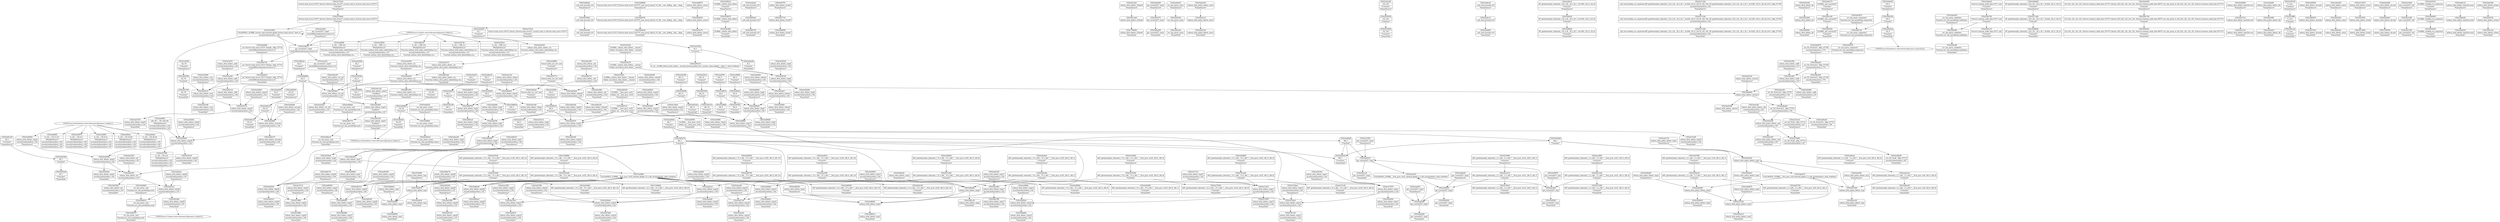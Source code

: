 digraph {
	CE0x5a81ec0 [shape=record,shape=Mrecord,label="{CE0x5a81ec0|selinux_xfrm_delete:_tmp30|security/selinux/xfrm.c,147}"]
	CE0x5a670b0 [shape=record,shape=Mrecord,label="{CE0x5a670b0|_call_void_mcount()_#3}"]
	CE0x5a69ab0 [shape=record,shape=Mrecord,label="{CE0x5a69ab0|selinux_xfrm_delete:_tmp9|security/selinux/xfrm.c,142}"]
	CE0x5a697f0 [shape=record,shape=Mrecord,label="{CE0x5a697f0|%struct.task_struct.1015*_(%struct.task_struct.1015**)*_asm_movq_%gs:$_1:P_,$0_,_r,im,_dirflag_,_fpsr_,_flags_}"]
	CE0x5adc1a0 [shape=record,shape=Mrecord,label="{CE0x5adc1a0|get_current227:_tmp1|*SummSink*}"]
	CE0x5a64a10 [shape=record,shape=Mrecord,label="{CE0x5a64a10|i32_22|*Constant*}"]
	CE0x5a65170 [shape=record,shape=Mrecord,label="{CE0x5a65170|selinux_xfrm_delete:_security|security/selinux/xfrm.c,142|*SummSink*}"]
	CE0x5aa0340 [shape=record,shape=Mrecord,label="{CE0x5aa0340|selinux_xfrm_delete:_retval.0|*SummSink*}"]
	CE0x5a64e10 [shape=record,shape=Mrecord,label="{CE0x5a64e10|i32_22|*Constant*|*SummSink*}"]
	CE0x5a529c0 [shape=record,shape=Mrecord,label="{CE0x5a529c0|4:_i32,_:_CRE_2,4_|*MultipleSource*|Function::selinux_xfrm_policy_delete&Arg::ctx::|security/selinux/xfrm.c,147|Function::selinux_xfrm_delete&Arg::ctx::}"]
	CE0x5a4ba50 [shape=record,shape=Mrecord,label="{CE0x5a4ba50|i64*_getelementptr_inbounds_(_2_x_i64_,_2_x_i64_*___llvm_gcov_ctr9,_i64_0,_i64_0)|*Constant*|*SummSink*}"]
	CE0x5a63b70 [shape=record,shape=Mrecord,label="{CE0x5a63b70|selinux_xfrm_delete:_tmp23|security/selinux/xfrm.c,144}"]
	CE0x676cad0 [shape=record,shape=Mrecord,label="{CE0x676cad0|i64*_getelementptr_inbounds_(_15_x_i64_,_15_x_i64_*___llvm_gcov_ctr25,_i64_0,_i64_6)|*Constant*}"]
	CE0x5a66550 [shape=record,shape=Mrecord,label="{CE0x5a66550|selinux_xfrm_delete:_return}"]
	CE0x5a4c9b0 [shape=record,shape=Mrecord,label="{CE0x5a4c9b0|GLOBAL:_selinux_xfrm_delete|*Constant*|*SummSink*}"]
	CE0x5a6c4b0 [shape=record,shape=Mrecord,label="{CE0x5a6c4b0|selinux_xfrm_delete:_tmp17|security/selinux/xfrm.c,142}"]
	CE0x5a4caf0 [shape=record,shape=Mrecord,label="{CE0x5a4caf0|selinux_xfrm_policy_delete:_call|security/selinux/xfrm.c,327|*SummSource*}"]
	CE0x5a7c650 [shape=record,shape=Mrecord,label="{CE0x5a7c650|selinux_xfrm_delete:_tmp13|security/selinux/xfrm.c,142|*SummSink*}"]
	CE0x5a892a0 [shape=record,shape=Mrecord,label="{CE0x5a892a0|_call_void_mcount()_#3}"]
	CE0x5a57710 [shape=record,shape=Mrecord,label="{CE0x5a57710|selinux_xfrm_delete:_if.end7}"]
	CE0x5a630f0 [shape=record,shape=Mrecord,label="{CE0x5a630f0|i64_11|*Constant*}"]
	CE0x5aa1fe0 [shape=record,shape=Mrecord,label="{CE0x5aa1fe0|get_current227:_tmp4|./arch/x86/include/asm/current.h,14|*SummSink*}"]
	CE0x7796090 [shape=record,shape=Mrecord,label="{CE0x7796090|selinux_xfrm_delete:_if.then6|*SummSink*}"]
	CE0x5a5f610 [shape=record,shape=Mrecord,label="{CE0x5a5f610|i64_5|*Constant*}"]
	CE0x5a53ed0 [shape=record,shape=Mrecord,label="{CE0x5a53ed0|selinux_xfrm_policy_delete:_call|security/selinux/xfrm.c,327}"]
	CE0x5a739e0 [shape=record,shape=Mrecord,label="{CE0x5a739e0|selinux_xfrm_delete:_tmp10|security/selinux/xfrm.c,142|*SummSource*}"]
	CE0x5a6ab70 [shape=record,shape=Mrecord,label="{CE0x5a6ab70|COLLAPSED:_GCMRE___llvm_gcov_ctr9_internal_global_2_x_i64_zeroinitializer:_elem_0:default:}"]
	CE0x5a56b90 [shape=record,shape=Mrecord,label="{CE0x5a56b90|selinux_xfrm_policy_delete:_tmp2|*SummSource*}"]
	CE0x5a7c090 [shape=record,shape=Mrecord,label="{CE0x5a7c090|get_current227:_tmp1|*SummSource*}"]
	CE0x5a65060 [shape=record,shape=Mrecord,label="{CE0x5a65060|selinux_xfrm_delete:_security|security/selinux/xfrm.c,142}"]
	CE0x5ac4010 [shape=record,shape=Mrecord,label="{CE0x5ac4010|COLLAPSED:_GCMRE___llvm_gcov_ctr21_internal_global_2_x_i64_zeroinitializer:_elem_0:default:}"]
	CE0x5a66670 [shape=record,shape=Mrecord,label="{CE0x5a66670|selinux_xfrm_delete:_return|*SummSource*}"]
	CE0x5a62400 [shape=record,shape=Mrecord,label="{CE0x5a62400|get_current227:_entry|*SummSink*}"]
	CE0x5a50250 [shape=record,shape=Mrecord,label="{CE0x5a50250|selinux_xfrm_delete:_tmp20|security/selinux/xfrm.c,142|*SummSource*}"]
	CE0x534b0e0 [shape=record,shape=Mrecord,label="{CE0x534b0e0|selinux_xfrm_delete:_tmp1|*SummSource*}"]
	CE0x5a685c0 [shape=record,shape=Mrecord,label="{CE0x5a685c0|i64_0|*Constant*}"]
	CE0x5a69a40 [shape=record,shape=Mrecord,label="{CE0x5a69a40|%struct.task_struct.1015*_(%struct.task_struct.1015**)*_asm_movq_%gs:$_1:P_,$0_,_r,im,_dirflag_,_fpsr_,_flags_|*SummSink*}"]
	CE0x5a4f2e0 [shape=record,shape=Mrecord,label="{CE0x5a4f2e0|i64_4|*Constant*}"]
	CE0x5a4b480 [shape=record,shape=Mrecord,label="{CE0x5a4b480|selinux_xfrm_policy_delete:_tmp2}"]
	CE0x5a9c460 [shape=record,shape=Mrecord,label="{CE0x5a9c460|selinux_xfrm_delete:_call8|security/selinux/xfrm.c,147}"]
	CE0x5a6a3d0 [shape=record,shape=Mrecord,label="{CE0x5a6a3d0|i64*_getelementptr_inbounds_(_15_x_i64_,_15_x_i64_*___llvm_gcov_ctr25,_i64_0,_i64_1)|*Constant*}"]
	CE0x5a7c7c0 [shape=record,shape=Mrecord,label="{CE0x5a7c7c0|selinux_xfrm_delete:_tmp13|security/selinux/xfrm.c,142|*SummSource*}"]
	CE0x5a802b0 [shape=record,shape=Mrecord,label="{CE0x5a802b0|selinux_xfrm_delete:_tmp27|security/selinux/xfrm.c,145}"]
	CE0x5a933d0 [shape=record,shape=Mrecord,label="{CE0x5a933d0|avc_has_perm:_entry}"]
	CE0x79cd910 [shape=record,shape=Mrecord,label="{CE0x79cd910|selinux_xfrm_delete:_tmp}"]
	CE0x5a5be20 [shape=record,shape=Mrecord,label="{CE0x5a5be20|i64*_getelementptr_inbounds_(_2_x_i64_,_2_x_i64_*___llvm_gcov_ctr9,_i64_0,_i64_1)|*Constant*}"]
	CE0x5a54100 [shape=record,shape=Mrecord,label="{CE0x5a54100|selinux_xfrm_policy_delete:_entry|*SummSink*}"]
	CE0x5a50a20 [shape=record,shape=Mrecord,label="{CE0x5a50a20|%struct.xfrm_sec_ctx*_null|*Constant*|*SummSink*}"]
	"CONST[source:0(mediator),value:2(dynamic)][purpose:{subject}]"
	CE0x5a5ea60 [shape=record,shape=Mrecord,label="{CE0x5a5ea60|i32_142|*Constant*|*SummSource*}"]
	CE0x5aa6ce0 [shape=record,shape=Mrecord,label="{CE0x5aa6ce0|_call_void_mcount()_#3|*SummSource*}"]
	CE0x5a624e0 [shape=record,shape=Mrecord,label="{CE0x5a624e0|_ret_%struct.task_struct.1015*_%tmp4,_!dbg_!27714|./arch/x86/include/asm/current.h,14|*SummSink*}"]
	CE0x5a67350 [shape=record,shape=Mrecord,label="{CE0x5a67350|i64*_getelementptr_inbounds_(_2_x_i64_,_2_x_i64_*___llvm_gcov_ctr9,_i64_0,_i64_1)|*Constant*|*SummSink*}"]
	CE0x5a58120 [shape=record,shape=Mrecord,label="{CE0x5a58120|0:_i8,_:_GCMR_selinux_xfrm_delete.__warned_internal_global_i8_0,_section_.data.unlikely_,_align_1:_elem_0:default:}"]
	CE0x5a6fcc0 [shape=record,shape=Mrecord,label="{CE0x5a6fcc0|i8*_getelementptr_inbounds_(_45_x_i8_,_45_x_i8_*_.str1245,_i32_0,_i32_0)|*Constant*|*SummSource*}"]
	CE0x5a71320 [shape=record,shape=Mrecord,label="{CE0x5a71320|_call_void_lockdep_rcu_suspicious(i8*_getelementptr_inbounds_(_24_x_i8_,_24_x_i8_*_.str244,_i32_0,_i32_0),_i32_142,_i8*_getelementptr_inbounds_(_45_x_i8_,_45_x_i8_*_.str1245,_i32_0,_i32_0))_#10,_!dbg_!27729|security/selinux/xfrm.c,142|*SummSink*}"]
	CE0x5a93560 [shape=record,shape=Mrecord,label="{CE0x5a93560|i32_3|*Constant*|*SummSource*}"]
	CE0x5a5b530 [shape=record,shape=Mrecord,label="{CE0x5a5b530|selinux_xfrm_policy_delete:_ctx|Function::selinux_xfrm_policy_delete&Arg::ctx::|*SummSource*}"]
	CE0x5a679f0 [shape=record,shape=Mrecord,label="{CE0x5a679f0|selinux_xfrm_delete:_tmp16|security/selinux/xfrm.c,142|*SummSource*}"]
	CE0x534afd0 [shape=record,shape=Mrecord,label="{CE0x534afd0|selinux_xfrm_delete:_tmp1}"]
	CE0x5a6a8d0 [shape=record,shape=Mrecord,label="{CE0x5a6a8d0|selinux_xfrm_delete:_tmp5|security/selinux/xfrm.c,142|*SummSource*}"]
	CE0x5a52260 [shape=record,shape=Mrecord,label="{CE0x5a52260|selinux_xfrm_delete:_bb}"]
	CE0x5a4edc0 [shape=record,shape=Mrecord,label="{CE0x5a4edc0|selinux_xfrm_delete:_tobool1|security/selinux/xfrm.c,142}"]
	CE0x5a4f840 [shape=record,shape=Mrecord,label="{CE0x5a4f840|128:_i8*,_:_CR_128,136_|*MultipleSource*|security/selinux/xfrm.c,142|security/selinux/xfrm.c,142}"]
	CE0x5a5b110 [shape=record,shape=Mrecord,label="{CE0x5a5b110|selinux_xfrm_delete:_call4|security/selinux/xfrm.c,142|*SummSink*}"]
	CE0x5a68210 [shape=record,shape=Mrecord,label="{CE0x5a68210|selinux_xfrm_delete:_tmp4|security/selinux/xfrm.c,142|*SummSource*}"]
	CE0x5a80700 [shape=record,shape=Mrecord,label="{CE0x5a80700|i64*_getelementptr_inbounds_(_15_x_i64_,_15_x_i64_*___llvm_gcov_ctr25,_i64_0,_i64_13)|*Constant*}"]
	CE0x5a69bf0 [shape=record,shape=Mrecord,label="{CE0x5a69bf0|selinux_xfrm_delete:_tmp9|security/selinux/xfrm.c,142|*SummSource*}"]
	CE0x5a6c0a0 [shape=record,shape=Mrecord,label="{CE0x5a6c0a0|selinux_xfrm_policy_delete:_ctx|Function::selinux_xfrm_policy_delete&Arg::ctx::|*SummSink*}"]
	CE0x5aa1280 [shape=record,shape=Mrecord,label="{CE0x5aa1280|selinux_xfrm_delete:_tmp33|security/selinux/xfrm.c,150|*SummSource*}"]
	CE0x5a62750 [shape=record,shape=Mrecord,label="{CE0x5a62750|_ret_%struct.task_struct.1015*_%tmp4,_!dbg_!27714|./arch/x86/include/asm/current.h,14}"]
	CE0x5a6e870 [shape=record,shape=Mrecord,label="{CE0x5a6e870|_ret_i32_%retval.0,_!dbg_!27728|security/selinux/avc.c,775|*SummSource*}"]
	CE0x5a63550 [shape=record,shape=Mrecord,label="{CE0x5a63550|i64_10|*Constant*}"]
	CE0x5a4cc40 [shape=record,shape=Mrecord,label="{CE0x5a4cc40|selinux_xfrm_policy_delete:_tmp|*SummSink*}"]
	CE0x5a62300 [shape=record,shape=Mrecord,label="{CE0x5a62300|GLOBAL:_get_current227|*Constant*|*SummSink*}"]
	CE0x5a9d770 [shape=record,shape=Mrecord,label="{CE0x5a9d770|avc_has_perm:_tsid|Function::avc_has_perm&Arg::tsid::}"]
	CE0x5a9eab0 [shape=record,shape=Mrecord,label="{CE0x5a9eab0|_ret_i32_%retval.0,_!dbg_!27728|security/selinux/avc.c,775}"]
	CE0x5a522d0 [shape=record,shape=Mrecord,label="{CE0x5a522d0|i64*_getelementptr_inbounds_(_15_x_i64_,_15_x_i64_*___llvm_gcov_ctr25,_i64_0,_i64_0)|*Constant*}"]
	CE0x5aa0a80 [shape=record,shape=Mrecord,label="{CE0x5aa0a80|selinux_xfrm_delete:_tmp32|security/selinux/xfrm.c,150|*SummSource*}"]
	CE0x5a5af70 [shape=record,shape=Mrecord,label="{CE0x5a5af70|selinux_xfrm_delete:_call4|security/selinux/xfrm.c,142|*SummSource*}"]
	CE0x5a7f860 [shape=record,shape=Mrecord,label="{CE0x5a7f860|selinux_xfrm_delete:_tmp25|security/selinux/xfrm.c,144|*SummSink*}"]
	CE0x5a70ba0 [shape=record,shape=Mrecord,label="{CE0x5a70ba0|selinux_xfrm_delete:_tmp12|security/selinux/xfrm.c,142|*SummSource*}"]
	CE0x5a823f0 [shape=record,shape=Mrecord,label="{CE0x5a823f0|selinux_xfrm_delete:_tmp26|security/selinux/xfrm.c,145|*SummSink*}"]
	CE0x5a4de20 [shape=record,shape=Mrecord,label="{CE0x5a4de20|_call_void_mcount()_#3|*SummSource*}"]
	CE0x5a46ac0 [shape=record,shape=Mrecord,label="{CE0x5a46ac0|i64*_getelementptr_inbounds_(_2_x_i64_,_2_x_i64_*___llvm_gcov_ctr9,_i64_0,_i64_0)|*Constant*|*SummSource*}"]
	CE0x5a9e5a0 [shape=record,shape=Mrecord,label="{CE0x5a9e5a0|i32_4|*Constant*|*SummSink*}"]
	CE0x5a67f70 [shape=record,shape=Mrecord,label="{CE0x5a67f70|selinux_xfrm_delete:_if.end7|*SummSource*}"]
	CE0x5a82680 [shape=record,shape=Mrecord,label="{CE0x5a82680|selinux_xfrm_delete:_tmp27|security/selinux/xfrm.c,145|*SummSink*}"]
	CE0x5a9ceb0 [shape=record,shape=Mrecord,label="{CE0x5a9ceb0|avc_has_perm:_entry|*SummSink*}"]
	CE0x5a9cbe0 [shape=record,shape=Mrecord,label="{CE0x5a9cbe0|avc_has_perm:_entry|*SummSource*}"]
	CE0x5a9d130 [shape=record,shape=Mrecord,label="{CE0x5a9d130|avc_has_perm:_requested|Function::avc_has_perm&Arg::requested::|*SummSink*}"]
	CE0x5a56f00 [shape=record,shape=Mrecord,label="{CE0x5a56f00|4:_i32,_:_CR_8,12_|*MultipleSource*|security/selinux/xfrm.c,142|security/selinux/xfrm.c,142|security/selinux/xfrm.c,147}"]
	CE0x5a54d70 [shape=record,shape=Mrecord,label="{CE0x5a54d70|i64_3|*Constant*}"]
	CE0x5acae70 [shape=record,shape=Mrecord,label="{CE0x5acae70|i64*_getelementptr_inbounds_(_2_x_i64_,_2_x_i64_*___llvm_gcov_ctr21,_i64_0,_i64_1)|*Constant*}"]
	CE0x5a691b0 [shape=record,shape=Mrecord,label="{CE0x5a691b0|selinux_xfrm_policy_delete:_tmp1}"]
	CE0x5a6e630 [shape=record,shape=Mrecord,label="{CE0x5a6e630|avc_has_perm:_auditdata|Function::avc_has_perm&Arg::auditdata::|*SummSource*}"]
	CE0x5a71240 [shape=record,shape=Mrecord,label="{CE0x5a71240|_call_void_lockdep_rcu_suspicious(i8*_getelementptr_inbounds_(_24_x_i8_,_24_x_i8_*_.str244,_i32_0,_i32_0),_i32_142,_i8*_getelementptr_inbounds_(_45_x_i8_,_45_x_i8_*_.str1245,_i32_0,_i32_0))_#10,_!dbg_!27729|security/selinux/xfrm.c,142}"]
	CE0x5a9e430 [shape=record,shape=Mrecord,label="{CE0x5a9e430|i32_4|*Constant*|*SummSource*}"]
	CE0x5a66b00 [shape=record,shape=Mrecord,label="{CE0x5a66b00|i8*_getelementptr_inbounds_(_24_x_i8_,_24_x_i8_*_.str244,_i32_0,_i32_0)|*Constant*|*SummSource*}"]
	CE0x5a4f460 [shape=record,shape=Mrecord,label="{CE0x5a4f460|selinux_xfrm_delete:_tobool1|security/selinux/xfrm.c,142|*SummSink*}"]
	CE0x5a9c9c0 [shape=record,shape=Mrecord,label="{CE0x5a9c9c0|i32_(i32,_i32,_i16,_i32,_%struct.common_audit_data.1017*)*_bitcast_(i32_(i32,_i32,_i16,_i32,_%struct.common_audit_data.495*)*_avc_has_perm_to_i32_(i32,_i32,_i16,_i32,_%struct.common_audit_data.1017*)*)|*Constant*|*SummSink*}"]
	CE0x5aa10e0 [shape=record,shape=Mrecord,label="{CE0x5aa10e0|selinux_xfrm_delete:_tmp33|security/selinux/xfrm.c,150}"]
	CE0x5a56080 [shape=record,shape=Mrecord,label="{CE0x5a56080|selinux_xfrm_delete:_land.lhs.true|*SummSource*}"]
	CE0x5a4bfd0 [shape=record,shape=Mrecord,label="{CE0x5a4bfd0|selinux_xfrm_policy_delete:_bb|*SummSource*}"]
	CE0x5a50880 [shape=record,shape=Mrecord,label="{CE0x5a50880|%struct.xfrm_sec_ctx*_null|*Constant*|*SummSource*}"]
	CE0x5a7f600 [shape=record,shape=Mrecord,label="{CE0x5a7f600|selinux_xfrm_delete:_tmp25|security/selinux/xfrm.c,144}"]
	CE0x5a586f0 [shape=record,shape=Mrecord,label="{CE0x5a586f0|selinux_xfrm_delete:_tmp14|security/selinux/xfrm.c,142|*SummSource*}"]
	CE0x5a566b0 [shape=record,shape=Mrecord,label="{CE0x5a566b0|i64*_getelementptr_inbounds_(_15_x_i64_,_15_x_i64_*___llvm_gcov_ctr25,_i64_0,_i64_8)|*Constant*|*SummSink*}"]
	CE0x5a59100 [shape=record,shape=Mrecord,label="{CE0x5a59100|i1_true|*Constant*|*SummSource*}"]
	CE0x5a4ed00 [shape=record,shape=Mrecord,label="{CE0x5a4ed00|selinux_xfrm_delete:_ctx|Function::selinux_xfrm_delete&Arg::ctx::|*SummSource*}"]
	CE0x5a4eb30 [shape=record,shape=Mrecord,label="{CE0x5a4eb30|selinux_xfrm_policy_delete:_bb|*SummSink*}"]
	CE0x7108860 [shape=record,shape=Mrecord,label="{CE0x7108860|i64*_getelementptr_inbounds_(_15_x_i64_,_15_x_i64_*___llvm_gcov_ctr25,_i64_0,_i64_0)|*Constant*|*SummSource*}"]
	CE0x5a69500 [shape=record,shape=Mrecord,label="{CE0x5a69500|selinux_xfrm_delete:_do.body|*SummSource*}"]
	CE0x5a5a160 [shape=record,shape=Mrecord,label="{CE0x5a5a160|selinux_xfrm_policy_delete:_call|security/selinux/xfrm.c,327|*SummSink*}"]
	CE0x5a81a30 [shape=record,shape=Mrecord,label="{CE0x5a81a30|i32_1|*Constant*|*SummSource*}"]
	CE0x5a4e450 [shape=record,shape=Mrecord,label="{CE0x5a4e450|selinux_xfrm_delete:_entry|*SummSource*}"]
	CE0x5a67df0 [shape=record,shape=Mrecord,label="{CE0x5a67df0|i8_1|*Constant*}"]
	CE0x5a93440 [shape=record,shape=Mrecord,label="{CE0x5a93440|selinux_xfrm_delete:_tmp30|security/selinux/xfrm.c,147|*SummSink*}"]
	CE0x5a81f30 [shape=record,shape=Mrecord,label="{CE0x5a81f30|selinux_xfrm_delete:_sid|security/selinux/xfrm.c,147}"]
	CE0x5a681a0 [shape=record,shape=Mrecord,label="{CE0x5a681a0|selinux_xfrm_delete:_tmp4|security/selinux/xfrm.c,142|*SummSink*}"]
	CE0x5a93890 [shape=record,shape=Mrecord,label="{CE0x5a93890|i32_3|*Constant*|*SummSink*}"]
	CE0x5a633a0 [shape=record,shape=Mrecord,label="{CE0x5a633a0|i64_11|*Constant*|*SummSink*}"]
	CE0x5a59d70 [shape=record,shape=Mrecord,label="{CE0x5a59d70|GLOBAL:_selinux_xfrm_delete|*Constant*}"]
	CE0x5a9bf90 [shape=record,shape=Mrecord,label="{CE0x5a9bf90|4:_i32,_:_CRE_8,8_|*MultipleSource*|Function::selinux_xfrm_policy_delete&Arg::ctx::|security/selinux/xfrm.c,147|Function::selinux_xfrm_delete&Arg::ctx::}"]
	CE0x5a73470 [shape=record,shape=Mrecord,label="{CE0x5a73470|selinux_xfrm_delete:_if.end|*SummSource*}"]
	CE0x5a7be20 [shape=record,shape=Mrecord,label="{CE0x5a7be20|GLOBAL:_selinux_xfrm_delete.__warned|Global_var:selinux_xfrm_delete.__warned|*SummSource*}"]
	CE0x5a7e940 [shape=record,shape=Mrecord,label="{CE0x5a7e940|i64*_getelementptr_inbounds_(_2_x_i64_,_2_x_i64_*___llvm_gcov_ctr21,_i64_0,_i64_0)|*Constant*|*SummSink*}"]
	CE0x5a65e00 [shape=record,shape=Mrecord,label="{CE0x5a65e00|selinux_xfrm_delete:_tmp|*SummSink*}"]
	CE0x5a59970 [shape=record,shape=Mrecord,label="{CE0x5a59970|get_current227:_tmp|*SummSource*}"]
	CE0x5a63660 [shape=record,shape=Mrecord,label="{CE0x5a63660|i64*_getelementptr_inbounds_(_15_x_i64_,_15_x_i64_*___llvm_gcov_ctr25,_i64_0,_i64_12)|*Constant*|*SummSink*}"]
	CE0x5a56640 [shape=record,shape=Mrecord,label="{CE0x5a56640|i64*_getelementptr_inbounds_(_15_x_i64_,_15_x_i64_*___llvm_gcov_ctr25,_i64_0,_i64_8)|*Constant*|*SummSource*}"]
	CE0x5a818b0 [shape=record,shape=Mrecord,label="{CE0x5a818b0|selinux_xfrm_delete:_sid|security/selinux/xfrm.c,147|*SummSink*}"]
	CE0x5a650d0 [shape=record,shape=Mrecord,label="{CE0x5a650d0|selinux_xfrm_delete:_security|security/selinux/xfrm.c,142|*SummSource*}"]
	CE0x5a9c850 [shape=record,shape=Mrecord,label="{CE0x5a9c850|i32_(i32,_i32,_i16,_i32,_%struct.common_audit_data.1017*)*_bitcast_(i32_(i32,_i32,_i16,_i32,_%struct.common_audit_data.495*)*_avc_has_perm_to_i32_(i32,_i32,_i16,_i32,_%struct.common_audit_data.1017*)*)|*Constant*|*SummSource*}"]
	CE0x5a893e0 [shape=record,shape=Mrecord,label="{CE0x5a893e0|selinux_xfrm_delete:_tmp3|*SummSink*}"]
	CE0x5a9e700 [shape=record,shape=Mrecord,label="{CE0x5a9e700|%struct.common_audit_data.1017*_null|*Constant*}"]
	CE0x5a9e7a0 [shape=record,shape=Mrecord,label="{CE0x5a9e7a0|avc_has_perm:_requested|Function::avc_has_perm&Arg::requested::}"]
	CE0x5a538d0 [shape=record,shape=Mrecord,label="{CE0x5a538d0|selinux_xfrm_delete:_tmp19|security/selinux/xfrm.c,142|*SummSource*}"]
	CE0x5a4e3a0 [shape=record,shape=Mrecord,label="{CE0x5a4e3a0|i64*_getelementptr_inbounds_(_2_x_i64_,_2_x_i64_*___llvm_gcov_ctr9,_i64_0,_i64_0)|*Constant*}"]
	CE0x5a84a20 [shape=record,shape=Mrecord,label="{CE0x5a84a20|selinux_xfrm_delete:_tmp2|*SummSource*}"]
	CE0x5a7fc90 [shape=record,shape=Mrecord,label="{CE0x5a7fc90|i64*_getelementptr_inbounds_(_15_x_i64_,_15_x_i64_*___llvm_gcov_ctr25,_i64_0,_i64_12)|*Constant*|*SummSource*}"]
	CE0x5a52340 [shape=record,shape=Mrecord,label="{CE0x5a52340|selinux_xfrm_delete:_bb|*SummSource*}"]
	CE0x5a7c6c0 [shape=record,shape=Mrecord,label="{CE0x5a7c6c0|selinux_xfrm_delete:_tmp13|security/selinux/xfrm.c,142}"]
	CE0x5a66da0 [shape=record,shape=Mrecord,label="{CE0x5a66da0|_call_void_mcount()_#3|*SummSource*}"]
	CE0x5a7f710 [shape=record,shape=Mrecord,label="{CE0x5a7f710|selinux_xfrm_delete:_tmp25|security/selinux/xfrm.c,144|*SummSource*}"]
	CE0x5a47310 [shape=record,shape=Mrecord,label="{CE0x5a47310|selinux_xfrm_delete:_land.lhs.true}"]
	CE0x5a80690 [shape=record,shape=Mrecord,label="{CE0x5a80690|i64*_getelementptr_inbounds_(_15_x_i64_,_15_x_i64_*___llvm_gcov_ctr25,_i64_0,_i64_13)|*Constant*|*SummSink*}"]
	CE0x5a70390 [shape=record,shape=Mrecord,label="{CE0x5a70390|i64*_getelementptr_inbounds_(_15_x_i64_,_15_x_i64_*___llvm_gcov_ctr25,_i64_0,_i64_9)|*Constant*}"]
	CE0x5a73c40 [shape=record,shape=Mrecord,label="{CE0x5a73c40|i64*_getelementptr_inbounds_(_15_x_i64_,_15_x_i64_*___llvm_gcov_ctr25,_i64_0,_i64_6)|*Constant*|*SummSink*}"]
	CE0x5aa0d70 [shape=record,shape=Mrecord,label="{CE0x5aa0d70|selinux_xfrm_delete:_tmp33|security/selinux/xfrm.c,150|*SummSink*}"]
	CE0x5aa6d80 [shape=record,shape=Mrecord,label="{CE0x5aa6d80|_call_void_mcount()_#3|*SummSink*}"]
	CE0x5a7bf10 [shape=record,shape=Mrecord,label="{CE0x5a7bf10|GLOBAL:_selinux_xfrm_delete.__warned|Global_var:selinux_xfrm_delete.__warned|*SummSink*}"]
	CE0x5a9d8a0 [shape=record,shape=Mrecord,label="{CE0x5a9d8a0|avc_has_perm:_tsid|Function::avc_has_perm&Arg::tsid::|*SummSource*}"]
	CE0x5a55e70 [shape=record,shape=Mrecord,label="{CE0x5a55e70|selinux_xfrm_delete:_return|*SummSink*}"]
	CE0x5a62d90 [shape=record,shape=Mrecord,label="{CE0x5a62d90|selinux_xfrm_delete:_tobool5|security/selinux/xfrm.c,144|*SummSource*}"]
	CE0x5a62e20 [shape=record,shape=Mrecord,label="{CE0x5a62e20|selinux_xfrm_delete:_tobool5|security/selinux/xfrm.c,144|*SummSink*}"]
	CE0x5a6fd30 [shape=record,shape=Mrecord,label="{CE0x5a6fd30|i8*_getelementptr_inbounds_(_45_x_i8_,_45_x_i8_*_.str1245,_i32_0,_i32_0)|*Constant*|*SummSink*}"]
	CE0x5a6a100 [shape=record,shape=Mrecord,label="{CE0x5a6a100|selinux_xfrm_policy_delete:_entry|*SummSource*}"]
	CE0x5a80ee0 [shape=record,shape=Mrecord,label="{CE0x5a80ee0|selinux_xfrm_delete:_tmp28|security/selinux/xfrm.c,147|*SummSink*}"]
	CE0x5a60320 [shape=record,shape=Mrecord,label="{CE0x5a60320|GLOBAL:___llvm_gcov_ctr25|Global_var:__llvm_gcov_ctr25|*SummSource*}"]
	CE0x5a58390 [shape=record,shape=Mrecord,label="{CE0x5a58390|selinux_xfrm_delete:_tmp8|security/selinux/xfrm.c,142|*SummSink*}"]
	CE0x5a6f2a0 [shape=record,shape=Mrecord,label="{CE0x5a6f2a0|4:_i32,_:_CR_16,20_|*MultipleSource*|security/selinux/xfrm.c,142|security/selinux/xfrm.c,142|security/selinux/xfrm.c,147}"]
	CE0x5a6f420 [shape=record,shape=Mrecord,label="{CE0x5a6f420|4:_i32,_:_CR_20,24_|*MultipleSource*|security/selinux/xfrm.c,142|security/selinux/xfrm.c,142|security/selinux/xfrm.c,147}"]
	CE0x5a8a500 [shape=record,shape=Mrecord,label="{CE0x5a8a500|i32_0|*Constant*|*SummSink*}"]
	CE0x5a9dbb0 [shape=record,shape=Mrecord,label="{CE0x5a9dbb0|i16_39|*Constant*}"]
	CE0x5aa6c10 [shape=record,shape=Mrecord,label="{CE0x5aa6c10|_call_void_mcount()_#3}"]
	CE0x5a4c3c0 [shape=record,shape=Mrecord,label="{CE0x5a4c3c0|selinux_xfrm_delete:_tobool|security/selinux/xfrm.c,142|*SummSource*}"]
	CE0x5a53380 [shape=record,shape=Mrecord,label="{CE0x5a53380|COLLAPSED:_GCMRE_current_task_external_global_%struct.task_struct*:_elem_0::|security/selinux/xfrm.c,142}"]
	CE0x5a54e50 [shape=record,shape=Mrecord,label="{CE0x5a54e50|i64_3|*Constant*|*SummSource*}"]
	CE0x5a9e350 [shape=record,shape=Mrecord,label="{CE0x5a9e350|i32_4|*Constant*}"]
	CE0x5a50440 [shape=record,shape=Mrecord,label="{CE0x5a50440|selinux_xfrm_delete:_tmp21|security/selinux/xfrm.c,142|*SummSource*}"]
	CE0x6e2d3e0 [shape=record,shape=Mrecord,label="{CE0x6e2d3e0|selinux_xfrm_delete:_do.end}"]
	CE0x5a58190 [shape=record,shape=Mrecord,label="{CE0x5a58190|selinux_xfrm_delete:_tmp8|security/selinux/xfrm.c,142}"]
	CE0x5a6c660 [shape=record,shape=Mrecord,label="{CE0x5a6c660|get_current227:_entry|*SummSource*}"]
	CE0x5a80e70 [shape=record,shape=Mrecord,label="{CE0x5a80e70|selinux_xfrm_delete:_tmp28|security/selinux/xfrm.c,147|*SummSource*}"]
	CE0x5a56f70 [shape=record,shape=Mrecord,label="{CE0x5a56f70|4:_i32,_:_CR_0,4_|*MultipleSource*|security/selinux/xfrm.c,142|security/selinux/xfrm.c,142|security/selinux/xfrm.c,147}"]
	CE0x5a53480 [shape=record,shape=Mrecord,label="{CE0x5a53480|selinux_xfrm_delete:_cred|security/selinux/xfrm.c,142|*SummSource*}"]
	CE0x5a4e2f0 [shape=record,shape=Mrecord,label="{CE0x5a4e2f0|selinux_xfrm_policy_delete:_tmp|*SummSource*}"]
	CE0x5a6a4a0 [shape=record,shape=Mrecord,label="{CE0x5a6a4a0|i64*_getelementptr_inbounds_(_15_x_i64_,_15_x_i64_*___llvm_gcov_ctr25,_i64_0,_i64_1)|*Constant*|*SummSource*}"]
	CE0x5a9e870 [shape=record,shape=Mrecord,label="{CE0x5a9e870|avc_has_perm:_requested|Function::avc_has_perm&Arg::requested::|*SummSource*}"]
	CE0x5a55f50 [shape=record,shape=Mrecord,label="{CE0x5a55f50|selinux_xfrm_delete:_if.end}"]
	CE0x5a68630 [shape=record,shape=Mrecord,label="{CE0x5a68630|i64_2|*Constant*|*SummSink*}"]
	CE0x5aab360 [shape=record,shape=Mrecord,label="{CE0x5aab360|get_current227:_tmp3|*SummSink*}"]
	CE0x5a714b0 [shape=record,shape=Mrecord,label="{CE0x5a714b0|i8*_getelementptr_inbounds_(_24_x_i8_,_24_x_i8_*_.str244,_i32_0,_i32_0)|*Constant*}"]
	CE0x6f61d50 [shape=record,shape=Mrecord,label="{CE0x6f61d50|selinux_xfrm_delete:_ctx|Function::selinux_xfrm_delete&Arg::ctx::|*SummSink*}"]
	CE0x5a568e0 [shape=record,shape=Mrecord,label="{CE0x5a568e0|selinux_xfrm_delete:_tmp15|security/selinux/xfrm.c,142}"]
	CE0x5a9d410 [shape=record,shape=Mrecord,label="{CE0x5a9d410|avc_has_perm:_ssid|Function::avc_has_perm&Arg::ssid::}"]
	CE0x5a9dce0 [shape=record,shape=Mrecord,label="{CE0x5a9dce0|i16_39|*Constant*|*SummSource*}"]
	CE0x5a9dfb0 [shape=record,shape=Mrecord,label="{CE0x5a9dfb0|avc_has_perm:_tclass|Function::avc_has_perm&Arg::tclass::}"]
	CE0x5a71520 [shape=record,shape=Mrecord,label="{CE0x5a71520|selinux_xfrm_policy_delete:_tmp3}"]
	CE0x5a4ec90 [shape=record,shape=Mrecord,label="{CE0x5a4ec90|_ret_i32_%retval.0,_!dbg_!27751|security/selinux/xfrm.c,150|*SummSource*}"]
	CE0x5a85c30 [shape=record,shape=Mrecord,label="{CE0x5a85c30|selinux_xfrm_delete:_tmp2|*SummSink*}"]
	CE0x5a8dbe0 [shape=record,shape=Mrecord,label="{CE0x5a8dbe0|i32_0|*Constant*|*SummSource*}"]
	CE0x79cd9f0 [shape=record,shape=Mrecord,label="{CE0x79cd9f0|selinux_xfrm_delete:_tmp|*SummSource*}"]
	CE0x5a4da00 [shape=record,shape=Mrecord,label="{CE0x5a4da00|selinux_xfrm_delete:_ctx|Function::selinux_xfrm_delete&Arg::ctx::}"]
	CE0x5a6f0b0 [shape=record,shape=Mrecord,label="{CE0x5a6f0b0|4:_i32,_:_CR_12,16_|*MultipleSource*|security/selinux/xfrm.c,142|security/selinux/xfrm.c,142|security/selinux/xfrm.c,147}"]
	CE0x5a7c920 [shape=record,shape=Mrecord,label="{CE0x5a7c920|i64*_getelementptr_inbounds_(_15_x_i64_,_15_x_i64_*___llvm_gcov_ctr25,_i64_0,_i64_8)|*Constant*}"]
	CE0x5a86f50 [shape=record,shape=Mrecord,label="{CE0x5a86f50|selinux_xfrm_delete:_tmp3}"]
	CE0x5aa1600 [shape=record,shape=Mrecord,label="{CE0x5aa1600|get_current227:_bb|*SummSource*}"]
	CE0x5a501e0 [shape=record,shape=Mrecord,label="{CE0x5a501e0|selinux_xfrm_delete:_tmp20|security/selinux/xfrm.c,142|*SummSink*}"]
	CE0x5a553c0 [shape=record,shape=Mrecord,label="{CE0x5a553c0|GLOBAL:_lockdep_rcu_suspicious|*Constant*|*SummSource*}"]
	CE0x5a4f350 [shape=record,shape=Mrecord,label="{CE0x5a4f350|selinux_xfrm_delete:_tobool1|security/selinux/xfrm.c,142|*SummSource*}"]
	CE0x5a62170 [shape=record,shape=Mrecord,label="{CE0x5a62170|GLOBAL:_get_current227|*Constant*|*SummSource*}"]
	CE0x5a635c0 [shape=record,shape=Mrecord,label="{CE0x5a635c0|i64_10|*Constant*|*SummSource*}"]
	CE0x5a555b0 [shape=record,shape=Mrecord,label="{CE0x5a555b0|i32_142|*Constant*|*SummSink*}"]
	CE0x5a81620 [shape=record,shape=Mrecord,label="{CE0x5a81620|selinux_xfrm_delete:_tmp29|security/selinux/xfrm.c,147|*SummSource*}"]
	CE0x5a4c0d0 [shape=record,shape=Mrecord,label="{CE0x5a4c0d0|_call_void_mcount()_#3|*SummSink*}"]
	CE0x5a58320 [shape=record,shape=Mrecord,label="{CE0x5a58320|selinux_xfrm_delete:_tmp8|security/selinux/xfrm.c,142|*SummSource*}"]
	CE0x5a8c940 [shape=record,shape=Mrecord,label="{CE0x5a8c940|selinux_xfrm_delete:_call|security/selinux/xfrm.c,142|*SummSource*}"]
	CE0x5a8b750 [shape=record,shape=Mrecord,label="{CE0x5a8b750|_call_void_mcount()_#3|*SummSink*}"]
	CE0x5a513c0 [shape=record,shape=Mrecord,label="{CE0x5a513c0|selinux_xfrm_delete:_land.lhs.true|*SummSink*}"]
	CE0x5a64b50 [shape=record,shape=Mrecord,label="{CE0x5a64b50|i32_22|*Constant*|*SummSource*}"]
	CE0x5a6a7f0 [shape=record,shape=Mrecord,label="{CE0x5a6a7f0|selinux_xfrm_delete:_tmp5|security/selinux/xfrm.c,142}"]
	CE0x5aab2f0 [shape=record,shape=Mrecord,label="{CE0x5aab2f0|get_current227:_tmp3|*SummSource*}"]
	CE0x5a55850 [shape=record,shape=Mrecord,label="{CE0x5a55850|i32_142|*Constant*}"]
	CE0x5a81480 [shape=record,shape=Mrecord,label="{CE0x5a81480|selinux_xfrm_delete:_tmp29|security/selinux/xfrm.c,147}"]
	CE0x5a6f690 [shape=record,shape=Mrecord,label="{CE0x5a6f690|GLOBAL:___llvm_gcov_ctr25|Global_var:__llvm_gcov_ctr25|*SummSink*}"]
	CE0x5a52080 [shape=record,shape=Mrecord,label="{CE0x5a52080|i64_0|*Constant*|*SummSource*}"]
	CE0x5aa0af0 [shape=record,shape=Mrecord,label="{CE0x5aa0af0|selinux_xfrm_delete:_tmp32|security/selinux/xfrm.c,150|*SummSink*}"]
	CE0x5a55c10 [shape=record,shape=Mrecord,label="{CE0x5a55c10|selinux_xfrm_delete:_tmp6|security/selinux/xfrm.c,142|*SummSource*}"]
	CE0x5a4d320 [shape=record,shape=Mrecord,label="{CE0x5a4d320|selinux_xfrm_delete:_entry}"]
	CE0x5a537c0 [shape=record,shape=Mrecord,label="{CE0x5a537c0|selinux_xfrm_delete:_tmp19|security/selinux/xfrm.c,142}"]
	CE0x5aa1f40 [shape=record,shape=Mrecord,label="{CE0x5aa1f40|get_current227:_tmp4|./arch/x86/include/asm/current.h,14|*SummSource*}"]
	CE0x5a52850 [shape=record,shape=Mrecord,label="{CE0x5a52850|4:_i32,_:_CRE_1,2_|*MultipleSource*|Function::selinux_xfrm_policy_delete&Arg::ctx::|security/selinux/xfrm.c,147|Function::selinux_xfrm_delete&Arg::ctx::}"]
	CE0x5aab8a0 [shape=record,shape=Mrecord,label="{CE0x5aab8a0|i64_1|*Constant*}"]
	CE0x5a9de50 [shape=record,shape=Mrecord,label="{CE0x5a9de50|i16_39|*Constant*|*SummSink*}"]
	CE0x5a50770 [shape=record,shape=Mrecord,label="{CE0x5a50770|%struct.xfrm_sec_ctx*_null|*Constant*}"]
	CE0x5a80e00 [shape=record,shape=Mrecord,label="{CE0x5a80e00|selinux_xfrm_delete:_tmp28|security/selinux/xfrm.c,147}"]
	CE0x5a9c790 [shape=record,shape=Mrecord,label="{CE0x5a9c790|i32_(i32,_i32,_i16,_i32,_%struct.common_audit_data.1017*)*_bitcast_(i32_(i32,_i32,_i16,_i32,_%struct.common_audit_data.495*)*_avc_has_perm_to_i32_(i32,_i32,_i16,_i32,_%struct.common_audit_data.1017*)*)|*Constant*}"]
	CE0x5a531f0 [shape=record,shape=Mrecord,label="{CE0x5a531f0|i32_78|*Constant*|*SummSink*}"]
	CE0x5a698d0 [shape=record,shape=Mrecord,label="{CE0x5a698d0|%struct.task_struct.1015*_(%struct.task_struct.1015**)*_asm_movq_%gs:$_1:P_,$0_,_r,im,_dirflag_,_fpsr_,_flags_|*SummSource*}"]
	CE0x5a4a1c0 [shape=record,shape=Mrecord,label="{CE0x5a4a1c0|selinux_xfrm_policy_delete:_entry}"]
	CE0x5a6c590 [shape=record,shape=Mrecord,label="{CE0x5a6c590|selinux_xfrm_delete:_tmp17|security/selinux/xfrm.c,142|*SummSink*}"]
	CE0x5a61f70 [shape=record,shape=Mrecord,label="{CE0x5a61f70|get_current227:_entry}"]
	CE0x5a663c0 [shape=record,shape=Mrecord,label="{CE0x5a663c0|selinux_xfrm_delete:_tmp7|security/selinux/xfrm.c,142|*SummSource*}"]
	CE0x5a69f40 [shape=record,shape=Mrecord,label="{CE0x5a69f40|selinux_xfrm_delete:_bb|*SummSink*}"]
	CE0x5aa0a10 [shape=record,shape=Mrecord,label="{CE0x5aa0a10|selinux_xfrm_delete:_tmp32|security/selinux/xfrm.c,150}"]
	CE0x71088d0 [shape=record,shape=Mrecord,label="{CE0x71088d0|i64*_getelementptr_inbounds_(_15_x_i64_,_15_x_i64_*___llvm_gcov_ctr25,_i64_0,_i64_0)|*Constant*|*SummSink*}"]
	CE0x5a57090 [shape=record,shape=Mrecord,label="{CE0x5a57090|4:_i32,_:_CR_4,8_|*MultipleSource*|security/selinux/xfrm.c,142|security/selinux/xfrm.c,142|security/selinux/xfrm.c,147}"]
	CE0x5a63cd0 [shape=record,shape=Mrecord,label="{CE0x5a63cd0|selinux_xfrm_delete:_tmp23|security/selinux/xfrm.c,144|*SummSource*}"]
	CE0x5a564a0 [shape=record,shape=Mrecord,label="{CE0x5a564a0|selinux_xfrm_delete:_tmp16|security/selinux/xfrm.c,142}"]
	CE0x5a64310 [shape=record,shape=Mrecord,label="{CE0x5a64310|selinux_xfrm_delete:_tmp24|security/selinux/xfrm.c,144|*SummSink*}"]
	CE0x5a569c0 [shape=record,shape=Mrecord,label="{CE0x5a569c0|selinux_xfrm_delete:_tmp15|security/selinux/xfrm.c,142|*SummSink*}"]
	CE0x5a500e0 [shape=record,shape=Mrecord,label="{CE0x5a500e0|selinux_xfrm_delete:_tmp20|security/selinux/xfrm.c,142}"]
	CE0x5a4e030 [shape=record,shape=Mrecord,label="{CE0x5a4e030|selinux_xfrm_delete:_land.lhs.true2|*SummSink*}"]
	CE0x7108760 [shape=record,shape=Mrecord,label="{CE0x7108760|selinux_xfrm_delete:_do.end|*SummSink*}"]
	CE0x5a754e0 [shape=record,shape=Mrecord,label="{CE0x5a754e0|%struct.task_struct.1015**_bitcast_(%struct.task_struct**_current_task_to_%struct.task_struct.1015**)|*Constant*|*SummSource*}"]
	CE0x5a9e020 [shape=record,shape=Mrecord,label="{CE0x5a9e020|avc_has_perm:_tclass|Function::avc_has_perm&Arg::tclass::|*SummSource*}"]
	CE0x5a9ec70 [shape=record,shape=Mrecord,label="{CE0x5a9ec70|%struct.common_audit_data.1017*_null|*Constant*|*SummSink*}"]
	CE0x5a64030 [shape=record,shape=Mrecord,label="{CE0x5a64030|selinux_xfrm_delete:_tmp24|security/selinux/xfrm.c,144}"]
	CE0x5a6d670 [shape=record,shape=Mrecord,label="{CE0x5a6d670|selinux_xfrm_policy_delete:_tmp3|*SummSource*}"]
	CE0x5a58d90 [shape=record,shape=Mrecord,label="{CE0x5a58d90|selinux_xfrm_delete:_tmp14|security/selinux/xfrm.c,142|*SummSink*}"]
	CE0x5a9da10 [shape=record,shape=Mrecord,label="{CE0x5a9da10|avc_has_perm:_tsid|Function::avc_has_perm&Arg::tsid::|*SummSink*}"]
	CE0x5a82020 [shape=record,shape=Mrecord,label="{CE0x5a82020|get_current227:_tmp2|*SummSource*}"]
	CE0x5a8c9b0 [shape=record,shape=Mrecord,label="{CE0x5a8c9b0|selinux_xfrm_delete:_call|security/selinux/xfrm.c,142|*SummSink*}"]
	CE0x5a61620 [shape=record,shape=Mrecord,label="{CE0x5a61620|selinux_xfrm_delete:_sid|security/selinux/xfrm.c,147|*SummSource*}"]
	CE0x5a62390 [shape=record,shape=Mrecord,label="{CE0x5a62390|i32_78|*Constant*}"]
	CE0x5a52740 [shape=record,shape=Mrecord,label="{CE0x5a52740|4:_i32,_:_CRE_0,1_|*MultipleSource*|Function::selinux_xfrm_policy_delete&Arg::ctx::|security/selinux/xfrm.c,147|Function::selinux_xfrm_delete&Arg::ctx::}"]
	CE0x5a52f00 [shape=record,shape=Mrecord,label="{CE0x5a52f00|i32_78|*Constant*|*SummSource*}"]
	CE0x5a55190 [shape=record,shape=Mrecord,label="{CE0x5a55190|i64_3|*Constant*|*SummSink*}"]
	CE0x5a55430 [shape=record,shape=Mrecord,label="{CE0x5a55430|GLOBAL:_lockdep_rcu_suspicious|*Constant*|*SummSink*}"]
	CE0x5a5b950 [shape=record,shape=Mrecord,label="{CE0x5a5b950|selinux_xfrm_delete:_tmp11|security/selinux/xfrm.c,142|*SummSink*}"]
	CE0x5a939c0 [shape=record,shape=Mrecord,label="{CE0x5a939c0|selinux_xfrm_delete:_ctx_sid|security/selinux/xfrm.c,147}"]
	CE0x5a6a860 [shape=record,shape=Mrecord,label="{CE0x5a6a860|selinux_xfrm_delete:_tmp6|security/selinux/xfrm.c,142}"]
	CE0x5a6cca0 [shape=record,shape=Mrecord,label="{CE0x5a6cca0|i1_true|*Constant*|*SummSink*}"]
	CE0x5a58d20 [shape=record,shape=Mrecord,label="{CE0x5a58d20|get_current227:_tmp2}"]
	CE0x5a935d0 [shape=record,shape=Mrecord,label="{CE0x5a935d0|i32_3|*Constant*}"]
	CE0x5aa1490 [shape=record,shape=Mrecord,label="{CE0x5aa1490|get_current227:_bb}"]
	CE0x5a54de0 [shape=record,shape=Mrecord,label="{CE0x5a54de0|i64_2|*Constant*}"]
	CE0x79cd980 [shape=record,shape=Mrecord,label="{CE0x79cd980|COLLAPSED:_GCMRE___llvm_gcov_ctr25_internal_global_15_x_i64_zeroinitializer:_elem_0:default:}"]
	CE0x5a5aa80 [shape=record,shape=Mrecord,label="{CE0x5a5aa80|selinux_xfrm_delete:_tmp18|security/selinux/xfrm.c,142|*SummSource*}"]
	CE0x5a4c730 [shape=record,shape=Mrecord,label="{CE0x5a4c730|selinux_xfrm_policy_delete:_tmp1|*SummSource*}"]
	CE0x5aa05d0 [shape=record,shape=Mrecord,label="{CE0x5aa05d0|i64*_getelementptr_inbounds_(_15_x_i64_,_15_x_i64_*___llvm_gcov_ctr25,_i64_0,_i64_14)|*Constant*}"]
	CE0x5a6cfe0 [shape=record,shape=Mrecord,label="{CE0x5a6cfe0|i64_1|*Constant*|*SummSink*}"]
	CE0x5a68080 [shape=record,shape=Mrecord,label="{CE0x5a68080|selinux_xfrm_delete:_if.end7|*SummSink*}"]
	CE0x5a66d00 [shape=record,shape=Mrecord,label="{CE0x5a66d00|GLOBAL:_lockdep_rcu_suspicious|*Constant*}"]
	CE0x5a5b7b0 [shape=record,shape=Mrecord,label="{CE0x5a5b7b0|selinux_xfrm_delete:_tmp11|security/selinux/xfrm.c,142|*SummSource*}"]
	CE0x5a85d30 [shape=record,shape=Mrecord,label="{CE0x5a85d30|selinux_xfrm_delete:_tmp3|*SummSource*}"]
	CE0x5a82380 [shape=record,shape=Mrecord,label="{CE0x5a82380|selinux_xfrm_delete:_tmp26|security/selinux/xfrm.c,145|*SummSource*}"]
	CE0x5a50380 [shape=record,shape=Mrecord,label="{CE0x5a50380|selinux_xfrm_delete:_tmp21|security/selinux/xfrm.c,142}"]
	CE0x5aa1780 [shape=record,shape=Mrecord,label="{CE0x5aa1780|get_current227:_bb|*SummSink*}"]
	CE0x5a8a610 [shape=record,shape=Mrecord,label="{CE0x5a8a610|selinux_xfrm_delete:_tobool|security/selinux/xfrm.c,142}"]
	CE0x5a4d3d0 [shape=record,shape=Mrecord,label="{CE0x5a4d3d0|i64_1|*Constant*}"]
	"CONST[source:0(mediator),value:2(dynamic)][purpose:{object}]"
	CE0x5ac4f50 [shape=record,shape=Mrecord,label="{CE0x5ac4f50|i64*_getelementptr_inbounds_(_2_x_i64_,_2_x_i64_*___llvm_gcov_ctr21,_i64_0,_i64_0)|*Constant*|*SummSource*}"]
	CE0x5a638f0 [shape=record,shape=Mrecord,label="{CE0x5a638f0|selinux_xfrm_delete:_tmp22|security/selinux/xfrm.c,144|*SummSink*}"]
	CE0x5a68700 [shape=record,shape=Mrecord,label="{CE0x5a68700|selinux_xfrm_delete:_tmp4|security/selinux/xfrm.c,142}"]
	CE0x5a4c470 [shape=record,shape=Mrecord,label="{CE0x5a4c470|selinux_xfrm_policy_delete:_ctx|Function::selinux_xfrm_policy_delete&Arg::ctx::}"]
	CE0x5a93a30 [shape=record,shape=Mrecord,label="{CE0x5a93a30|selinux_xfrm_delete:_ctx_sid|security/selinux/xfrm.c,147|*SummSource*}"]
	CE0x5a62d20 [shape=record,shape=Mrecord,label="{CE0x5a62d20|selinux_xfrm_delete:_tobool5|security/selinux/xfrm.c,144}"]
	CE0x5a9c680 [shape=record,shape=Mrecord,label="{CE0x5a9c680|selinux_xfrm_delete:_call8|security/selinux/xfrm.c,147|*SummSink*}"]
	CE0x5a9eb20 [shape=record,shape=Mrecord,label="{CE0x5a9eb20|%struct.common_audit_data.1017*_null|*Constant*|*SummSource*}"]
	CE0x5a53180 [shape=record,shape=Mrecord,label="{CE0x5a53180|selinux_xfrm_delete:_cred|security/selinux/xfrm.c,142|*SummSink*}"]
	CE0x5a51fa0 [shape=record,shape=Mrecord,label="{CE0x5a51fa0|selinux_xfrm_delete:_if.then6|*SummSource*}"]
	CE0x5a5f7f0 [shape=record,shape=Mrecord,label="{CE0x5a5f7f0|i64_5|*Constant*|*SummSource*}"]
	CE0x5a80400 [shape=record,shape=Mrecord,label="{CE0x5a80400|selinux_xfrm_delete:_tmp27|security/selinux/xfrm.c,145|*SummSource*}"]
	CE0x5a5f680 [shape=record,shape=Mrecord,label="{CE0x5a5f680|i64_4|*Constant*|*SummSource*}"]
	CE0x5a58050 [shape=record,shape=Mrecord,label="{CE0x5a58050|selinux_xfrm_policy_delete:_tmp2|*SummSink*}"]
	CE0x6e2d4d0 [shape=record,shape=Mrecord,label="{CE0x6e2d4d0|selinux_xfrm_delete:_do.end|*SummSource*}"]
	CE0x5a66250 [shape=record,shape=Mrecord,label="{CE0x5a66250|selinux_xfrm_delete:_tmp7|security/selinux/xfrm.c,142}"]
	CE0x5a73e10 [shape=record,shape=Mrecord,label="{CE0x5a73e10|_ret_i32_%call,_!dbg_!27713|security/selinux/xfrm.c,327|*SummSource*}"]
	CE0x5a6c7e0 [shape=record,shape=Mrecord,label="{CE0x5a6c7e0|selinux_xfrm_delete:_tmp18|security/selinux/xfrm.c,142}"]
	CE0x5a47680 [shape=record,shape=Mrecord,label="{CE0x5a47680|i64*_getelementptr_inbounds_(_2_x_i64_,_2_x_i64_*___llvm_gcov_ctr9,_i64_0,_i64_1)|*Constant*|*SummSource*}"]
	CE0x5a73970 [shape=record,shape=Mrecord,label="{CE0x5a73970|selinux_xfrm_delete:_tmp11|security/selinux/xfrm.c,142}"]
	CE0x5a712b0 [shape=record,shape=Mrecord,label="{CE0x5a712b0|_call_void_lockdep_rcu_suspicious(i8*_getelementptr_inbounds_(_24_x_i8_,_24_x_i8_*_.str244,_i32_0,_i32_0),_i32_142,_i8*_getelementptr_inbounds_(_45_x_i8_,_45_x_i8_*_.str1245,_i32_0,_i32_0))_#10,_!dbg_!27729|security/selinux/xfrm.c,142|*SummSource*}"]
	CE0x5a46cd0 [shape=record,shape=Mrecord,label="{CE0x5a46cd0|selinux_xfrm_delete:_entry|*SummSink*}"]
	CE0x5a65e70 [shape=record,shape=Mrecord,label="{CE0x5a65e70|i64_1|*Constant*}"]
	CE0x5a5f860 [shape=record,shape=Mrecord,label="{CE0x5a5f860|selinux_xfrm_delete:_tmp10|security/selinux/xfrm.c,142}"]
	CE0x5a9ef90 [shape=record,shape=Mrecord,label="{CE0x5a9ef90|avc_has_perm:_auditdata|Function::avc_has_perm&Arg::auditdata::}"]
	CE0x5a575e0 [shape=record,shape=Mrecord,label="{CE0x5a575e0|selinux_xfrm_delete:_do.body|*SummSink*}"]
	CE0x5a61120 [shape=record,shape=Mrecord,label="{CE0x5a61120|selinux_xfrm_delete:_if.then|*SummSink*}"]
	CE0x5a81bd0 [shape=record,shape=Mrecord,label="{CE0x5a81bd0|i32_1|*Constant*|*SummSink*}"]
	CE0x5a596d0 [shape=record,shape=Mrecord,label="{CE0x5a596d0|selinux_xfrm_delete:_tmp7|security/selinux/xfrm.c,142|*SummSink*}"]
	CE0x5a51ed0 [shape=record,shape=Mrecord,label="{CE0x5a51ed0|selinux_xfrm_delete:_if.then6}"]
	CE0x5a73580 [shape=record,shape=Mrecord,label="{CE0x5a73580|selinux_xfrm_delete:_if.end|*SummSink*}"]
	CE0x5a8b860 [shape=record,shape=Mrecord,label="{CE0x5a8b860|i32_0|*Constant*}"]
	CE0x5a70560 [shape=record,shape=Mrecord,label="{CE0x5a70560|i64*_getelementptr_inbounds_(_15_x_i64_,_15_x_i64_*___llvm_gcov_ctr25,_i64_0,_i64_9)|*Constant*|*SummSink*}"]
	CE0x5a63820 [shape=record,shape=Mrecord,label="{CE0x5a63820|selinux_xfrm_delete:_tmp22|security/selinux/xfrm.c,144|*SummSource*}"]
	CE0x5a69470 [shape=record,shape=Mrecord,label="{CE0x5a69470|selinux_xfrm_delete:_do.body}"]
	CE0x5a50310 [shape=record,shape=Mrecord,label="{CE0x5a50310|i64_10|*Constant*|*SummSink*}"]
	CE0x5aa01a0 [shape=record,shape=Mrecord,label="{CE0x5aa01a0|selinux_xfrm_delete:_retval.0|*SummSource*}"]
	CE0x5a73af0 [shape=record,shape=Mrecord,label="{CE0x5a73af0|selinux_xfrm_delete:_tmp10|security/selinux/xfrm.c,142|*SummSink*}"]
	CE0x5a62860 [shape=record,shape=Mrecord,label="{CE0x5a62860|_ret_%struct.task_struct.1015*_%tmp4,_!dbg_!27714|./arch/x86/include/asm/current.h,14|*SummSource*}"]
	CE0x5aab910 [shape=record,shape=Mrecord,label="{CE0x5aab910|get_current227:_tmp1}"]
	CE0x5a66b90 [shape=record,shape=Mrecord,label="{CE0x5a66b90|i8*_getelementptr_inbounds_(_24_x_i8_,_24_x_i8_*_.str244,_i32_0,_i32_0)|*Constant*|*SummSink*}"]
	CE0x5a9edf0 [shape=record,shape=Mrecord,label="{CE0x5a9edf0|avc_has_perm:_auditdata|Function::avc_has_perm&Arg::auditdata::|*SummSink*}"]
	CE0x5a53310 [shape=record,shape=Mrecord,label="{CE0x5a53310|selinux_xfrm_delete:_cred|security/selinux/xfrm.c,142}"]
	CE0x5a63200 [shape=record,shape=Mrecord,label="{CE0x5a63200|i64_11|*Constant*|*SummSource*}"]
	CE0x5a52420 [shape=record,shape=Mrecord,label="{CE0x5a52420|selinux_xfrm_delete:_ctx_sid|security/selinux/xfrm.c,147|*SummSink*}"]
	"CONST[source:1(input),value:2(dynamic)][purpose:{subject}]"
	CE0x5a6f5a0 [shape=record,shape=Mrecord,label="{CE0x5a6f5a0|selinux_xfrm_delete:_tmp30|security/selinux/xfrm.c,147|*SummSource*}"]
	CE0x5a636d0 [shape=record,shape=Mrecord,label="{CE0x5a636d0|selinux_xfrm_delete:_tmp22|security/selinux/xfrm.c,144}"]
	CE0x5a9bce0 [shape=record,shape=Mrecord,label="{CE0x5a9bce0|4:_i32,_:_CRE_4,8_|*MultipleSource*|Function::selinux_xfrm_policy_delete&Arg::ctx::|security/selinux/xfrm.c,147|Function::selinux_xfrm_delete&Arg::ctx::}"]
	CE0x5a9d4b0 [shape=record,shape=Mrecord,label="{CE0x5a9d4b0|avc_has_perm:_ssid|Function::avc_has_perm&Arg::ssid::|*SummSource*}"]
	CE0x5a9d570 [shape=record,shape=Mrecord,label="{CE0x5a9d570|avc_has_perm:_ssid|Function::avc_has_perm&Arg::ssid::|*SummSink*}"]
	CE0x5a4bd10 [shape=record,shape=Mrecord,label="{CE0x5a4bd10|selinux_xfrm_policy_delete:_tmp1|*SummSink*}"]
	CE0x5a6c520 [shape=record,shape=Mrecord,label="{CE0x5a6c520|selinux_xfrm_delete:_tmp17|security/selinux/xfrm.c,142|*SummSource*}"]
	CE0x5a755c0 [shape=record,shape=Mrecord,label="{CE0x5a755c0|%struct.task_struct.1015**_bitcast_(%struct.task_struct**_current_task_to_%struct.task_struct.1015**)|*Constant*|*SummSink*}"]
	CE0x5a497f0 [shape=record,shape=Mrecord,label="{CE0x5a497f0|selinux_xfrm_delete:_if.then}"]
	CE0x5a52010 [shape=record,shape=Mrecord,label="{CE0x5a52010|GLOBAL:_selinux_xfrm_delete.__warned|Global_var:selinux_xfrm_delete.__warned}"]
	CE0x5a64170 [shape=record,shape=Mrecord,label="{CE0x5a64170|selinux_xfrm_delete:_tmp24|security/selinux/xfrm.c,144|*SummSource*}"]
	CE0x5a84a90 [shape=record,shape=Mrecord,label="{CE0x5a84a90|selinux_xfrm_delete:_tmp2}"]
	CE0x5a55ba0 [shape=record,shape=Mrecord,label="{CE0x5a55ba0|selinux_xfrm_delete:_tmp6|security/selinux/xfrm.c,142|*SummSink*}"]
	CE0x5a52c60 [shape=record,shape=Mrecord,label="{CE0x5a52c60|selinux_xfrm_delete:_tobool|security/selinux/xfrm.c,142|*SummSink*}"]
	CE0x5a70d90 [shape=record,shape=Mrecord,label="{CE0x5a70d90|_ret_i32_%call,_!dbg_!27713|security/selinux/xfrm.c,327}"]
	CE0x5a46690 [shape=record,shape=Mrecord,label="{CE0x5a46690|selinux_xfrm_delete:_tmp1|*SummSink*}"]
	CE0x5a58ff0 [shape=record,shape=Mrecord,label="{CE0x5a58ff0|i1_true|*Constant*}"]
	CE0x5a59b10 [shape=record,shape=Mrecord,label="{CE0x5a59b10|GLOBAL:_selinux_xfrm_delete|*Constant*|*SummSource*}"]
	CE0x5a56d70 [shape=record,shape=Mrecord,label="{CE0x5a56d70|get_current227:_tmp4|./arch/x86/include/asm/current.h,14}"]
	CE0x5a5f8d0 [shape=record,shape=Mrecord,label="{CE0x5a5f8d0|i64_5|*Constant*|*SummSink*}"]
	CE0x5aa1420 [shape=record,shape=Mrecord,label="{CE0x5aa1420|i64*_getelementptr_inbounds_(_2_x_i64_,_2_x_i64_*___llvm_gcov_ctr21,_i64_0,_i64_0)|*Constant*}"]
	CE0x5aab280 [shape=record,shape=Mrecord,label="{CE0x5aab280|get_current227:_tmp3}"]
	CE0x5a7f4e0 [shape=record,shape=Mrecord,label="{CE0x5a7f4e0|i64*_getelementptr_inbounds_(_2_x_i64_,_2_x_i64_*___llvm_gcov_ctr21,_i64_0,_i64_1)|*Constant*|*SummSink*}"]
	CE0x5a7f400 [shape=record,shape=Mrecord,label="{CE0x5a7f400|i64*_getelementptr_inbounds_(_2_x_i64_,_2_x_i64_*___llvm_gcov_ctr21,_i64_0,_i64_1)|*Constant*|*SummSource*}"]
	CE0x5a61e60 [shape=record,shape=Mrecord,label="{CE0x5a61e60|GLOBAL:_get_current227|*Constant*}"]
	CE0x5a69b80 [shape=record,shape=Mrecord,label="{CE0x5a69b80|selinux_xfrm_delete:_tmp9|security/selinux/xfrm.c,142|*SummSink*}"]
	CE0x5ac3fa0 [shape=record,shape=Mrecord,label="{CE0x5ac3fa0|get_current227:_tmp}"]
	CE0x5a56950 [shape=record,shape=Mrecord,label="{CE0x5a56950|selinux_xfrm_delete:_tmp15|security/selinux/xfrm.c,142|*SummSource*}"]
	CE0x5a7fb80 [shape=record,shape=Mrecord,label="{CE0x5a7fb80|i64*_getelementptr_inbounds_(_15_x_i64_,_15_x_i64_*___llvm_gcov_ctr25,_i64_0,_i64_12)|*Constant*}"]
	CE0x5a9c590 [shape=record,shape=Mrecord,label="{CE0x5a9c590|selinux_xfrm_delete:_call8|security/selinux/xfrm.c,147|*SummSource*}"]
	CE0x5a5f780 [shape=record,shape=Mrecord,label="{CE0x5a5f780|i64_4|*Constant*|*SummSink*}"]
	"CONST[source:0(mediator),value:0(static)][purpose:{operation}]"
	CE0x5a67b90 [shape=record,shape=Mrecord,label="{CE0x5a67b90|selinux_xfrm_delete:_tmp16|security/selinux/xfrm.c,142|*SummSink*}"]
	CE0x5a6fc00 [shape=record,shape=Mrecord,label="{CE0x5a6fc00|i8*_getelementptr_inbounds_(_45_x_i8_,_45_x_i8_*_.str1245,_i32_0,_i32_0)|*Constant*}"]
	CE0x5a585e0 [shape=record,shape=Mrecord,label="{CE0x5a585e0|selinux_xfrm_delete:_tmp14|security/selinux/xfrm.c,142}"]
	CE0x5a70400 [shape=record,shape=Mrecord,label="{CE0x5a70400|i64*_getelementptr_inbounds_(_15_x_i64_,_15_x_i64_*___llvm_gcov_ctr25,_i64_0,_i64_9)|*Constant*|*SummSource*}"]
	CE0x5a65d60 [shape=record,shape=Mrecord,label="{CE0x5a65d60|i64*_getelementptr_inbounds_(_15_x_i64_,_15_x_i64_*___llvm_gcov_ctr25,_i64_0,_i64_1)|*Constant*|*SummSink*}"]
	CE0x5a5ac00 [shape=record,shape=Mrecord,label="{CE0x5a5ac00|selinux_xfrm_delete:_tmp18|security/selinux/xfrm.c,142|*SummSink*}"]
	CE0x5a811f0 [shape=record,shape=Mrecord,label="{CE0x5a811f0|selinux_xfrm_delete:_tmp29|security/selinux/xfrm.c,147|*SummSink*}"]
	CE0x5a52170 [shape=record,shape=Mrecord,label="{CE0x5a52170|i64_0|*Constant*|*SummSink*}"]
	CE0x5a601c0 [shape=record,shape=Mrecord,label="{CE0x5a601c0|GLOBAL:___llvm_gcov_ctr25|Global_var:__llvm_gcov_ctr25}"]
	CE0x5a70ae0 [shape=record,shape=Mrecord,label="{CE0x5a70ae0|selinux_xfrm_delete:_tmp12|security/selinux/xfrm.c,142}"]
	CE0x5a5ae60 [shape=record,shape=Mrecord,label="{CE0x5a5ae60|selinux_xfrm_delete:_call4|security/selinux/xfrm.c,142}"]
	CE0x5a63e40 [shape=record,shape=Mrecord,label="{CE0x5a63e40|selinux_xfrm_delete:_tmp23|security/selinux/xfrm.c,144|*SummSink*}"]
	CE0x5a6ea50 [shape=record,shape=Mrecord,label="{CE0x5a6ea50|_ret_i32_%retval.0,_!dbg_!27728|security/selinux/avc.c,775|*SummSink*}"]
	CE0x5a4ded0 [shape=record,shape=Mrecord,label="{CE0x5a4ded0|selinux_xfrm_delete:_land.lhs.true2}"]
	CE0x676c7e0 [shape=record,shape=Mrecord,label="{CE0x676c7e0|selinux_xfrm_delete:_tmp12|security/selinux/xfrm.c,142|*SummSink*}"]
	CE0x5a80810 [shape=record,shape=Mrecord,label="{CE0x5a80810|i64*_getelementptr_inbounds_(_15_x_i64_,_15_x_i64_*___llvm_gcov_ctr25,_i64_0,_i64_13)|*Constant*|*SummSource*}"]
	CE0x5a595f0 [shape=record,shape=Mrecord,label="{CE0x5a595f0|get_current227:_tmp|*SummSink*}"]
	CE0x5aa06c0 [shape=record,shape=Mrecord,label="{CE0x5aa06c0|i64*_getelementptr_inbounds_(_15_x_i64_,_15_x_i64_*___llvm_gcov_ctr25,_i64_0,_i64_14)|*Constant*|*SummSource*}"]
	CE0x5a9c1d0 [shape=record,shape=Mrecord,label="{CE0x5a9c1d0|selinux_xfrm_delete:_tmp31|*LoadInst*|security/selinux/xfrm.c,147|*SummSource*}"]
	CE0x5a60890 [shape=record,shape=Mrecord,label="{CE0x5a60890|i64*_getelementptr_inbounds_(_15_x_i64_,_15_x_i64_*___llvm_gcov_ctr25,_i64_0,_i64_6)|*Constant*|*SummSource*}"]
	CE0x5a6aa50 [shape=record,shape=Mrecord,label="{CE0x5a6aa50|selinux_xfrm_delete:_tmp5|security/selinux/xfrm.c,142|*SummSink*}"]
	CE0x5a46a20 [shape=record,shape=Mrecord,label="{CE0x5a46a20|_ret_i32_%retval.0,_!dbg_!27751|security/selinux/xfrm.c,150}"]
	CE0x5a6ec90 [shape=record,shape=Mrecord,label="{CE0x5a6ec90|i64*_getelementptr_inbounds_(_15_x_i64_,_15_x_i64_*___llvm_gcov_ctr25,_i64_0,_i64_14)|*Constant*|*SummSink*}"]
	CE0x5a4dc10 [shape=record,shape=Mrecord,label="{CE0x5a4dc10|selinux_xfrm_delete:_land.lhs.true2|*SummSource*}"]
	CE0x5a56a50 [shape=record,shape=Mrecord,label="{CE0x5a56a50|_ret_i32_%retval.0,_!dbg_!27751|security/selinux/xfrm.c,150|*SummSink*}"]
	CE0x5a46e30 [shape=record,shape=Mrecord,label="{CE0x5a46e30|i64_2|*Constant*|*SummSource*}"]
	CE0x5a9c0b0 [shape=record,shape=Mrecord,label="{CE0x5a9c0b0|selinux_xfrm_delete:_tmp31|*LoadInst*|security/selinux/xfrm.c,147}"]
	CE0x5a610b0 [shape=record,shape=Mrecord,label="{CE0x5a610b0|selinux_xfrm_delete:_if.then|*SummSource*}"]
	CE0x5a9e0c0 [shape=record,shape=Mrecord,label="{CE0x5a9e0c0|avc_has_perm:_tclass|Function::avc_has_perm&Arg::tclass::|*SummSink*}"]
	CE0x5a593d0 [shape=record,shape=Mrecord,label="{CE0x5a593d0|_ret_i32_%call,_!dbg_!27713|security/selinux/xfrm.c,327|*SummSink*}"]
	CE0x5a6a210 [shape=record,shape=Mrecord,label="{CE0x5a6a210|selinux_xfrm_policy_delete:_tmp3|*SummSink*}"]
	CE0x5a8b7c0 [shape=record,shape=Mrecord,label="{CE0x5a8b7c0|selinux_xfrm_delete:_call|security/selinux/xfrm.c,142}"]
	CE0x5a4db60 [shape=record,shape=Mrecord,label="{CE0x5a4db60|i64_1|*Constant*|*SummSource*}"]
	CE0x5a53750 [shape=record,shape=Mrecord,label="{CE0x5a53750|selinux_xfrm_delete:_tmp19|security/selinux/xfrm.c,142|*SummSink*}"]
	CE0x5a4c890 [shape=record,shape=Mrecord,label="{CE0x5a4c890|selinux_xfrm_policy_delete:_bb}"]
	CE0x5a6e800 [shape=record,shape=Mrecord,label="{CE0x5a6e800|selinux_xfrm_delete:_retval.0}"]
	CE0x5a76bd0 [shape=record,shape=Mrecord,label="{CE0x5a76bd0|%struct.task_struct.1015**_bitcast_(%struct.task_struct**_current_task_to_%struct.task_struct.1015**)|*Constant*}"]
	CE0x5a9c2f0 [shape=record,shape=Mrecord,label="{CE0x5a9c2f0|selinux_xfrm_delete:_tmp31|*LoadInst*|security/selinux/xfrm.c,147|*SummSink*}"]
	CE0x5a82090 [shape=record,shape=Mrecord,label="{CE0x5a82090|get_current227:_tmp2|*SummSink*}"]
	CE0x5a50520 [shape=record,shape=Mrecord,label="{CE0x5a50520|selinux_xfrm_delete:_tmp21|security/selinux/xfrm.c,142|*SummSink*}"]
	"CONST[source:1(input),value:2(dynamic)][purpose:{object}]"
	CE0x5a47260 [shape=record,shape=Mrecord,label="{CE0x5a47260|selinux_xfrm_policy_delete:_tmp}"]
	CE0x5a81920 [shape=record,shape=Mrecord,label="{CE0x5a81920|i32_1|*Constant*}"]
	CE0x5a54a20 [shape=record,shape=Mrecord,label="{CE0x5a54a20|i8_1|*Constant*|*SummSource*}"]
	CE0x5a6edd0 [shape=record,shape=Mrecord,label="{CE0x5a6edd0|i8_1|*Constant*|*SummSink*}"]
	CE0x5a82310 [shape=record,shape=Mrecord,label="{CE0x5a82310|selinux_xfrm_delete:_tmp26|security/selinux/xfrm.c,145}"]
	CE0x5a46a20 -> CE0x5a53ed0
	"CONST[source:0(mediator),value:2(dynamic)][purpose:{subject}]" -> CE0x5a56f70
	CE0x5a4ec90 -> CE0x5a46a20
	CE0x6e2d3e0 -> CE0x7108760
	CE0x5a62750 -> CE0x5a5ae60
	CE0x534afd0 -> CE0x79cd980
	CE0x5a4ed00 -> CE0x5a4da00
	CE0x5a56080 -> CE0x5a47310
	CE0x5a679f0 -> CE0x5a564a0
	CE0x5a63820 -> CE0x5a636d0
	CE0x5a76bd0 -> CE0x5a755c0
	"CONST[source:1(input),value:2(dynamic)][purpose:{object}]" -> CE0x5a5b530
	CE0x5a8a610 -> CE0x5a68700
	CE0x5a62d20 -> CE0x5a636d0
	CE0x5a54d70 -> CE0x5a55190
	CE0x5a55850 -> CE0x5a555b0
	CE0x5a6f5a0 -> CE0x5a81ec0
	CE0x5a50380 -> CE0x5a50520
	CE0x5a585e0 -> CE0x5a58d90
	CE0x5a5be20 -> CE0x5a67350
	CE0x5a65e70 -> CE0x5a7f600
	CE0x5a56d70 -> CE0x5a62750
	CE0x5a8b860 -> CE0x5a6e800
	"CONST[source:1(input),value:2(dynamic)][purpose:{object}]" -> CE0x5a52850
	CE0x5a4e3a0 -> CE0x5a47260
	CE0x5a52f00 -> CE0x5a62390
	CE0x5a57090 -> CE0x5a81ec0
	CE0x5a7c7c0 -> CE0x5a7c6c0
	CE0x5a50250 -> CE0x5a500e0
	CE0x5a61e60 -> CE0x5a62300
	CE0x5a93440 -> "CONST[source:1(input),value:2(dynamic)][purpose:{subject}]"
	CE0x5a69bf0 -> CE0x5a69ab0
	CE0x5a70ae0 -> CE0x676c7e0
	CE0x5aa0a10 -> CE0x5aa10e0
	CE0x79cd980 -> CE0x5a6c4b0
	CE0x5a64170 -> CE0x5a64030
	"CONST[source:0(mediator),value:2(dynamic)][purpose:{subject}]" -> CE0x5a56f00
	CE0x6e2d4d0 -> CE0x6e2d3e0
	CE0x5a5aa80 -> CE0x5a6c7e0
	CE0x5a650d0 -> CE0x5a65060
	CE0x5a9d770 -> CE0x5a9da10
	CE0x5a6e870 -> CE0x5a9eab0
	CE0x5a4de20 -> CE0x5a892a0
	CE0x5a568e0 -> CE0x5a569c0
	CE0x5aab8a0 -> CE0x5aab280
	CE0x5a8b860 -> CE0x5a65060
	CE0x5a4db60 -> CE0x5a65e70
	CE0x5a62d20 -> CE0x5a62e20
	CE0x79cd980 -> CE0x5a64030
	CE0x5a54de0 -> CE0x5a68630
	"CONST[source:1(input),value:2(dynamic)][purpose:{object}]" -> CE0x5a9bf90
	CE0x5aa10e0 -> CE0x5aa0d70
	CE0x5a601c0 -> CE0x5a5f860
	CE0x5a81a30 -> CE0x5a81920
	CE0x5aa1280 -> CE0x5aa10e0
	CE0x5a8c940 -> CE0x5a8b7c0
	CE0x5a5b7b0 -> CE0x5a73970
	CE0x5a5ea60 -> CE0x5a55850
	CE0x5a63550 -> CE0x5a636d0
	CE0x5a7c6c0 -> CE0x5a7c650
	CE0x676cad0 -> CE0x5a7c6c0
	CE0x5a553c0 -> CE0x5a66d00
	CE0x5a6a100 -> CE0x5a4a1c0
	CE0x5a64a10 -> CE0x5a64e10
	CE0x5a53380 -> CE0x5a500e0
	CE0x5aa0a10 -> CE0x5aa0af0
	CE0x5a9eb20 -> CE0x5a9e700
	CE0x5a86f50 -> CE0x5a893e0
	CE0x5a70390 -> CE0x5a70560
	CE0x5a73e10 -> CE0x5a70d90
	CE0x5a6a7f0 -> CE0x5a6aa50
	CE0x5a51fa0 -> CE0x5a51ed0
	CE0x5a68210 -> CE0x5a68700
	CE0x5a4edc0 -> CE0x5a69ab0
	CE0x5a712b0 -> CE0x5a71240
	CE0x79cd980 -> CE0x5a7c6c0
	CE0x5a82020 -> CE0x5a58d20
	CE0x5a5f860 -> CE0x5a73970
	CE0x5a58ff0 -> CE0x5a6cca0
	CE0x5aa1f40 -> CE0x5a56d70
	CE0x5a70ae0 -> CE0x79cd980
	CE0x5a9bce0 -> CE0x5a9c0b0
	CE0x5a935d0 -> CE0x5a939c0
	CE0x5a9c1d0 -> CE0x5a9c0b0
	CE0x5a6a3d0 -> CE0x5a65d60
	CE0x5a52340 -> CE0x5a52260
	CE0x5a81f30 -> CE0x5a81ec0
	CE0x5a9d8a0 -> CE0x5a9d770
	CE0x5a601c0 -> CE0x5a6f690
	CE0x5a53310 -> CE0x5a537c0
	CE0x5a691b0 -> CE0x5a4bd10
	CE0x5a53ed0 -> CE0x5a70d90
	CE0x5a58d20 -> CE0x5aab280
	CE0x5a85d30 -> CE0x5a86f50
	CE0x5a81480 -> CE0x5a811f0
	CE0x5a80e00 -> CE0x5a80ee0
	CE0x5a65e70 -> CE0x534afd0
	CE0x79cd980 -> CE0x5a568e0
	CE0x5aa6ce0 -> CE0x5aa6c10
	CE0x5a54de0 -> CE0x5a68700
	"CONST[source:0(mediator),value:2(dynamic)][purpose:{subject}]" -> CE0x5a6f420
	CE0x5a6c520 -> CE0x5a6c4b0
	CE0x5a61620 -> CE0x5a81f30
	CE0x5a7c920 -> CE0x5a566b0
	CE0x5a56d70 -> CE0x5aa1fe0
	CE0x5a9c460 -> CE0x5a6e800
	CE0x5a76bd0 -> CE0x5a56d70
	CE0x5a4d320 -> CE0x5a46cd0
	CE0x5a7f400 -> CE0x5acae70
	CE0x5a685c0 -> CE0x5a52170
	CE0x79cd980 -> CE0x5a73970
	CE0x5a9e7a0 -> CE0x5a9d130
	CE0x5a5f860 -> CE0x5a73af0
	CE0x5a81480 -> CE0x79cd980
	CE0x5a564a0 -> CE0x5a67b90
	CE0x5a67df0 -> CE0x5a58120
	CE0x5a69470 -> CE0x5a575e0
	CE0x5a6fc00 -> CE0x5a6fd30
	CE0x5a630f0 -> CE0x5a633a0
	CE0x5a933d0 -> CE0x5a9ceb0
	CE0x5a630f0 -> CE0x5a636d0
	CE0x5a66550 -> CE0x5a55e70
	CE0x5a9e700 -> CE0x5a9ef90
	CE0x5a84a20 -> CE0x5a84a90
	CE0x5a9ef90 -> CE0x5a9edf0
	CE0x5a4db60 -> CE0x5aab8a0
	CE0x5a59970 -> CE0x5ac3fa0
	CE0x5a73970 -> CE0x5a70ae0
	CE0x5a66da0 -> CE0x5a670b0
	CE0x5a9c460 -> CE0x5a9c680
	CE0x5a9c0b0 -> CE0x5a9c2f0
	CE0x5a6fcc0 -> CE0x5a6fc00
	CE0x5a64030 -> CE0x5a64310
	CE0x5aa05d0 -> CE0x5a6ec90
	CE0x5a4edc0 -> CE0x5a4f460
	CE0x5a9dbb0 -> CE0x5a9de50
	CE0x5a685c0 -> CE0x5a6a7f0
	CE0x5a62390 -> CE0x5a531f0
	CE0x5a56640 -> CE0x5a7c920
	CE0x5a7c090 -> CE0x5aab910
	CE0x5a500e0 -> CE0x5a501e0
	"CONST[source:0(mediator),value:2(dynamic)][purpose:{subject}]" -> CE0x5a6f2a0
	CE0x5a59d70 -> CE0x5a4c9b0
	CE0x5a69500 -> CE0x5a69470
	CE0x5a70d90 -> CE0x5a593d0
	CE0x5a66250 -> CE0x79cd980
	CE0x5a63200 -> CE0x5a630f0
	CE0x5a93560 -> CE0x5a935d0
	CE0x5a9dfb0 -> CE0x5a9e0c0
	CE0x79cd980 -> CE0x5a82310
	CE0x5a4db60 -> CE0x5a4d3d0
	CE0x5a47680 -> CE0x5a5be20
	CE0x5a58d20 -> CE0x5a82090
	CE0x5a46a20 -> CE0x5a56a50
	CE0x5a53ed0 -> CE0x5a5a160
	CE0x5a697f0 -> CE0x5a69a40
	CE0x5a5ae60 -> CE0x5a5b110
	CE0x5a47310 -> CE0x5a513c0
	CE0x5a9eab0 -> CE0x5a6ea50
	CE0x5aa0a80 -> CE0x5aa0a10
	CE0x5a81620 -> CE0x5a81480
	CE0x5a70ba0 -> CE0x5a70ae0
	CE0x79cd9f0 -> CE0x79cd910
	CE0x5a6a860 -> CE0x5a55ba0
	CE0x5a939c0 -> CE0x5a52420
	CE0x5aab8a0 -> CE0x5a6cfe0
	CE0x5a65e70 -> CE0x5a6c7e0
	CE0x5a6a8d0 -> CE0x5a6a7f0
	CE0x5a9dbb0 -> CE0x5a9dfb0
	CE0x5a51ed0 -> CE0x7796090
	CE0x5a9c850 -> CE0x5a9c790
	CE0x5a9e020 -> CE0x5a9dfb0
	CE0x5a4c730 -> CE0x5a691b0
	CE0x5a50440 -> CE0x5a50380
	CE0x5a81920 -> CE0x5a81bd0
	CE0x5a7f600 -> CE0x79cd980
	CE0x5a68700 -> CE0x5a6a7f0
	CE0x5aab280 -> CE0x5ac4010
	CE0x5a65e70 -> CE0x5a70ae0
	CE0x5a586f0 -> CE0x5a585e0
	CE0x5a6c4b0 -> CE0x5a6c590
	CE0x5a71240 -> CE0x5a71320
	CE0x5a67f70 -> CE0x5a57710
	CE0x5a9c2f0 -> "CONST[source:0(mediator),value:2(dynamic)][purpose:{object}]"
	CE0x5a65060 -> CE0x5a65170
	CE0x5a82310 -> CE0x5a823f0
	CE0x5a4f2e0 -> CE0x5a69ab0
	CE0x5a7f600 -> CE0x5a7f860
	CE0x5a9cbe0 -> CE0x5a933d0
	CE0x5a63550 -> CE0x5a50310
	CE0x5a86f50 -> CE0x79cd980
	CE0x79cd980 -> CE0x5a80e00
	CE0x5a601c0 -> CE0x5a63b70
	CE0x5a568e0 -> CE0x5a564a0
	CE0x5a58190 -> CE0x5a4edc0
	CE0x676cad0 -> CE0x5a73c40
	CE0x5a65e70 -> CE0x5a585e0
	CE0x5a4dc10 -> CE0x5a4ded0
	CE0x5a64b50 -> CE0x5a64a10
	CE0x5aa06c0 -> CE0x5aa05d0
	CE0x5a4e2f0 -> CE0x5a47260
	CE0x5a4c470 -> CE0x5a4da00
	CE0x5a8b7c0 -> CE0x5a8c9b0
	CE0x5a4f350 -> CE0x5a4edc0
	CE0x5a59b10 -> CE0x5a59d70
	CE0x5a63b70 -> CE0x5a64030
	CE0x79cd980 -> CE0x79cd910
	CE0x5a69ab0 -> CE0x5a5f860
	CE0x5a4a1c0 -> CE0x5a54100
	CE0x5aab910 -> CE0x5ac4010
	CE0x5a53380 -> CE0x5a537c0
	CE0x5a47260 -> CE0x5a4cc40
	CE0x5a4da00 -> CE0x5a62d20
	CE0x5a50380 -> CE0x5a81f30
	CE0x5a71520 -> CE0x5a6a210
	CE0x5aa10e0 -> CE0x79cd980
	CE0x5a6e800 -> CE0x5a46a20
	CE0x5a62750 -> CE0x5a624e0
	CE0x5a9e350 -> CE0x5a9e7a0
	CE0x5a522d0 -> CE0x71088d0
	CE0x5a57710 -> CE0x5a68080
	CE0x5a610b0 -> CE0x5a497f0
	CE0x5a61f70 -> CE0x5a62400
	CE0x5a754e0 -> CE0x5a76bd0
	CE0x5a4da00 -> CE0x5a939c0
	CE0x5a537c0 -> CE0x5a53750
	CE0x5a698d0 -> CE0x5a697f0
	CE0x5ac3fa0 -> CE0x5a595f0
	CE0x5a80e00 -> CE0x5a81480
	CE0x5a636d0 -> CE0x5a638f0
	CE0x5a9c0b0 -> CE0x5a9d770
	CE0x5a54a20 -> CE0x5a67df0
	CE0x5a46e30 -> CE0x5a54de0
	CE0x5a7f710 -> CE0x5a7f600
	CE0x5a65060 -> CE0x5a500e0
	CE0x534b0e0 -> CE0x534afd0
	CE0x5a537c0 -> CE0x5a65060
	CE0x5a58120 -> CE0x5a58190
	CE0x5a68700 -> CE0x5a681a0
	CE0x5a8b860 -> CE0x5a81f30
	"CONST[source:1(input),value:2(dynamic)][purpose:{object}]" -> CE0x5a529c0
	CE0x5a50880 -> CE0x5a50770
	CE0x5a5ae60 -> CE0x5a53310
	CE0x5a81920 -> CE0x5a81f30
	CE0x5a585e0 -> CE0x79cd980
	CE0x5a6a4a0 -> CE0x5a6a3d0
	CE0x5a81ec0 -> CE0x5a93440
	CE0x5a8b860 -> CE0x5a8a610
	CE0x5a714b0 -> CE0x5a66b90
	CE0x5a62860 -> CE0x5a62750
	CE0x7108860 -> CE0x5a522d0
	CE0x5a9e700 -> CE0x5a9ec70
	CE0x5a4bfd0 -> CE0x5a4c890
	CE0x5a9de50 -> "CONST[source:0(mediator),value:2(dynamic)][purpose:{object}]"
	CE0x5a9dce0 -> CE0x5a9dbb0
	"CONST[source:0(mediator),value:2(dynamic)][purpose:{subject}]" -> CE0x5a57090
	CE0x5a9e350 -> CE0x5a9e5a0
	CE0x5a4f2e0 -> CE0x5a5f780
	CE0x5a66b00 -> CE0x5a714b0
	CE0x5a9e430 -> CE0x5a9e350
	CE0x5aa1490 -> CE0x5aa1780
	CE0x5ac4010 -> CE0x5ac3fa0
	CE0x5a52010 -> CE0x5a58190
	CE0x5a4c890 -> CE0x5a4eb30
	CE0x5a70400 -> CE0x5a70390
	CE0x5a65e70 -> CE0x5a66250
	CE0x5a6c4b0 -> CE0x5a6c7e0
	CE0x5a601c0 -> CE0x5a6a7f0
	CE0x5a46ac0 -> CE0x5a4e3a0
	CE0x5a8b7c0 -> CE0x5a8a610
	CE0x5a7fb80 -> CE0x5a82310
	CE0x5a739e0 -> CE0x5a5f860
	CE0x5aa05d0 -> CE0x5aa0a10
	CE0x5a6e800 -> CE0x5aa0340
	CE0x5a663c0 -> CE0x5a66250
	CE0x5a64a10 -> CE0x5a65060
	CE0x5a53380 -> CE0x5a56d70
	CE0x5a47260 -> CE0x5a691b0
	CE0x5a63cd0 -> CE0x5a63b70
	CE0x5a939c0 -> CE0x5a9c0b0
	CE0x5a8b860 -> CE0x5a939c0
	CE0x5aa1600 -> CE0x5aa1490
	CE0x5a6c7e0 -> CE0x79cd980
	CE0x5a685c0 -> CE0x5a63b70
	CE0x5a4c3c0 -> CE0x5a8a610
	CE0x5a62390 -> CE0x5a53310
	CE0x79cd980 -> CE0x5a84a90
	CE0x5a6a3d0 -> CE0x5a84a90
	CE0x5a7c920 -> CE0x5a568e0
	CE0x5a4b480 -> CE0x5a58050
	CE0x5a52080 -> CE0x5a685c0
	CE0x5a5be20 -> CE0x5a4b480
	CE0x5a6d670 -> CE0x5a71520
	CE0x5a497f0 -> CE0x5a61120
	CE0x5a65e70 -> CE0x5a81480
	CE0x5a8b860 -> CE0x5a53310
	CE0x79cd980 -> CE0x5aa0a10
	CE0x5a67df0 -> CE0x5a6edd0
	CE0x5a58190 -> CE0x5a58390
	CE0x5a93a30 -> CE0x5a939c0
	CE0x5a65e70 -> CE0x5a6cfe0
	CE0x5ac3fa0 -> CE0x5aab910
	CE0x5a4d3d0 -> CE0x5a691b0
	CE0x5acae70 -> CE0x5a58d20
	CE0x5a82380 -> CE0x5a82310
	CE0x5a56b90 -> CE0x5a4b480
	CE0x5a81ec0 -> CE0x5a9d410
	CE0x5aa01a0 -> CE0x5a6e800
	CE0x5a4da00 -> CE0x6f61d50
	CE0x79cd910 -> CE0x534afd0
	CE0x534afd0 -> CE0x5a46690
	CE0x5a6a860 -> CE0x5a66250
	CE0x5a65e70 -> CE0x5aa10e0
	CE0x5aab280 -> CE0x5aab360
	CE0x5a7c6c0 -> CE0x5a585e0
	CE0x5a63b70 -> CE0x5a63e40
	CE0x5a84a90 -> CE0x5a85c30
	CE0x5a66250 -> CE0x5a596d0
	CE0x5aa6c10 -> CE0x5aa6d80
	CE0x5a5af70 -> CE0x5a5ae60
	"CONST[source:0(mediator),value:2(dynamic)][purpose:{subject}]" -> CE0x5a50440
	CE0x5a538d0 -> CE0x5a537c0
	CE0x5a7fc90 -> CE0x5a7fb80
	CE0x5a4caf0 -> CE0x5a53ed0
	CE0x5a50770 -> CE0x5a62d20
	CE0x5a9e870 -> CE0x5a9e7a0
	CE0x5a7be20 -> CE0x5a52010
	CE0x5a564a0 -> CE0x79cd980
	CE0x5a66670 -> CE0x5a66550
	CE0x5a62d90 -> CE0x5a62d20
	CE0x5a935d0 -> CE0x5a93890
	CE0x5a65e70 -> CE0x5a564a0
	CE0x5a8dbe0 -> CE0x5a8b860
	CE0x5aab8a0 -> CE0x5aab910
	CE0x5a802b0 -> CE0x5a82680
	CE0x5a70390 -> CE0x5a6c4b0
	CE0x5a59100 -> CE0x5a58ff0
	CE0x5a4c470 -> CE0x5a6c0a0
	CE0x79cd980 -> CE0x5a6a860
	CE0x5a4b480 -> CE0x5a71520
	CE0x5a80700 -> CE0x5a80690
	CE0x5a6c7e0 -> CE0x5a5ac00
	CE0x5a53310 -> CE0x5a53180
	CE0x5a73470 -> CE0x5a55f50
	CE0x5aa1420 -> CE0x5ac3fa0
	CE0x5a892a0 -> CE0x5a8b750
	CE0x5a64030 -> CE0x5a7f600
	CE0x5a80e70 -> CE0x5a80e00
	CE0x5a65e70 -> CE0x5a86f50
	CE0x5a4e3a0 -> CE0x5a4ba50
	CE0x5a4d3d0 -> CE0x5a6cfe0
	CE0x5a685c0 -> CE0x5a5f860
	CE0x5a636d0 -> CE0x5a63b70
	CE0x5a5f7f0 -> CE0x5a5f610
	CE0x5a6ab70 -> CE0x5a47260
	CE0x5aab910 -> CE0x5adc1a0
	CE0x5a5f680 -> CE0x5a4f2e0
	CE0x5a5f610 -> CE0x5a69ab0
	CE0x5a8a610 -> CE0x5a52c60
	CE0x5a6ab70 -> CE0x5a4b480
	CE0x5acae70 -> CE0x5a7f4e0
	CE0x5a69ab0 -> CE0x5a69b80
	CE0x5a4f840 -> CE0x5a500e0
	CE0x5a73970 -> CE0x5a5b950
	CE0x5ac4f50 -> CE0x5aa1420
	CE0x5a9c590 -> CE0x5a9c460
	CE0x5a9c790 -> CE0x5a9c9c0
	"CONST[source:1(input),value:2(dynamic)][purpose:{object}]" -> CE0x5a52740
	CE0x5a9d4b0 -> CE0x5a9d410
	CE0x5a55c10 -> CE0x5a6a860
	CE0x5a5f610 -> CE0x5a5f8d0
	CE0x5a9e5a0 -> "CONST[source:0(mediator),value:0(static)][purpose:{operation}]"
	CE0x5ac4010 -> CE0x5a58d20
	CE0x5a80400 -> CE0x5a802b0
	CE0x5a9d410 -> CE0x5a9d570
	CE0x5a50770 -> CE0x5a50a20
	CE0x5a802b0 -> CE0x79cd980
	CE0x5a55f50 -> CE0x5a73580
	CE0x5a84a90 -> CE0x5a86f50
	CE0x5a65e70 -> CE0x5a802b0
	CE0x5a52260 -> CE0x5a69f40
	CE0x5a635c0 -> CE0x5a63550
	CE0x5a80810 -> CE0x5a80700
	CE0x5a66d00 -> CE0x5a55430
	"CONST[source:1(input),value:2(dynamic)][purpose:{object}]" -> CE0x5a9bce0
	CE0x5a53480 -> CE0x5a53310
	CE0x5a4e450 -> CE0x5a4d320
	CE0x5a54e50 -> CE0x5a54d70
	CE0x5a81f30 -> CE0x5a818b0
	CE0x5a500e0 -> CE0x5a50380
	CE0x5a4d3d0 -> CE0x5a71520
	CE0x5a60890 -> CE0x676cad0
	CE0x5a56950 -> CE0x5a568e0
	CE0x5aab2f0 -> CE0x5aab280
	CE0x5a52010 -> CE0x5a7bf10
	CE0x5a53380 -> CE0x5a53380
	CE0x5a5b530 -> CE0x5a4c470
	CE0x5a6e630 -> CE0x5a9ef90
	CE0x5a6c660 -> CE0x5a61f70
	CE0x5a4ded0 -> CE0x5a4e030
	CE0x79cd910 -> CE0x5a65e00
	CE0x5a71520 -> CE0x5a6ab70
	CE0x5a54d70 -> CE0x5a68700
	CE0x5a60320 -> CE0x5a601c0
	"CONST[source:0(mediator),value:2(dynamic)][purpose:{subject}]" -> CE0x5a6f0b0
	CE0x5a7fb80 -> CE0x5a63660
	CE0x5a691b0 -> CE0x5a6ab70
	CE0x5a522d0 -> CE0x79cd910
	CE0x5a670b0 -> CE0x5a4c0d0
	CE0x5a58320 -> CE0x5a58190
	CE0x5a80700 -> CE0x5a80e00
	CE0x5a8b860 -> CE0x5a8a500
	CE0x5a9eab0 -> CE0x5a9c460
	CE0x5a6a7f0 -> CE0x5a6a860
	CE0x5a76bd0 -> CE0x5a53380
	CE0x5a62170 -> CE0x5a61e60
	CE0x5a82310 -> CE0x5a802b0
	CE0x5aa1420 -> CE0x5a7e940
}